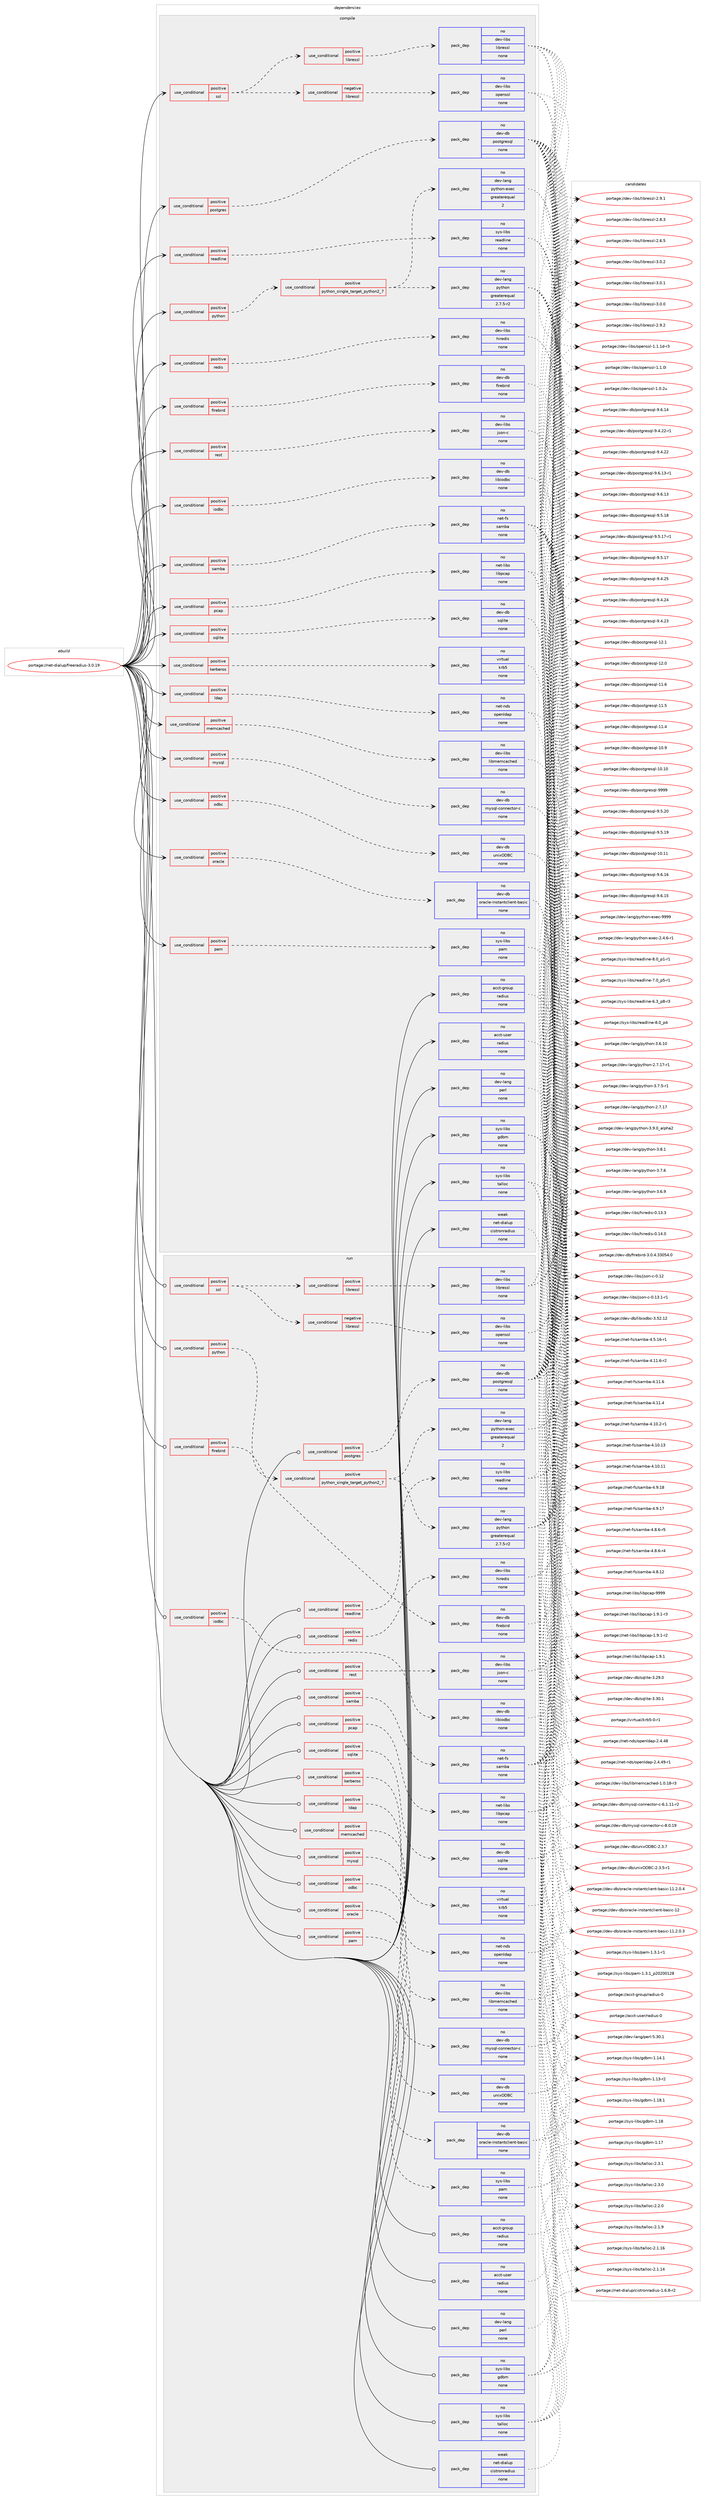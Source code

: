 digraph prolog {

# *************
# Graph options
# *************

newrank=true;
concentrate=true;
compound=true;
graph [rankdir=LR,fontname=Helvetica,fontsize=10,ranksep=1.5];#, ranksep=2.5, nodesep=0.2];
edge  [arrowhead=vee];
node  [fontname=Helvetica,fontsize=10];

# **********
# The ebuild
# **********

subgraph cluster_leftcol {
color=gray;
rank=same;
label=<<i>ebuild</i>>;
id [label="portage://net-dialup/freeradius-3.0.19", color=red, width=4, href="../net-dialup/freeradius-3.0.19.svg"];
}

# ****************
# The dependencies
# ****************

subgraph cluster_midcol {
color=gray;
label=<<i>dependencies</i>>;
subgraph cluster_compile {
fillcolor="#eeeeee";
style=filled;
label=<<i>compile</i>>;
subgraph cond34343 {
dependency154163 [label=<<TABLE BORDER="0" CELLBORDER="1" CELLSPACING="0" CELLPADDING="4"><TR><TD ROWSPAN="3" CELLPADDING="10">use_conditional</TD></TR><TR><TD>positive</TD></TR><TR><TD>firebird</TD></TR></TABLE>>, shape=none, color=red];
subgraph pack117319 {
dependency154164 [label=<<TABLE BORDER="0" CELLBORDER="1" CELLSPACING="0" CELLPADDING="4" WIDTH="220"><TR><TD ROWSPAN="6" CELLPADDING="30">pack_dep</TD></TR><TR><TD WIDTH="110">no</TD></TR><TR><TD>dev-db</TD></TR><TR><TD>firebird</TD></TR><TR><TD>none</TD></TR><TR><TD></TD></TR></TABLE>>, shape=none, color=blue];
}
dependency154163:e -> dependency154164:w [weight=20,style="dashed",arrowhead="vee"];
}
id:e -> dependency154163:w [weight=20,style="solid",arrowhead="vee"];
subgraph cond34344 {
dependency154165 [label=<<TABLE BORDER="0" CELLBORDER="1" CELLSPACING="0" CELLPADDING="4"><TR><TD ROWSPAN="3" CELLPADDING="10">use_conditional</TD></TR><TR><TD>positive</TD></TR><TR><TD>iodbc</TD></TR></TABLE>>, shape=none, color=red];
subgraph pack117320 {
dependency154166 [label=<<TABLE BORDER="0" CELLBORDER="1" CELLSPACING="0" CELLPADDING="4" WIDTH="220"><TR><TD ROWSPAN="6" CELLPADDING="30">pack_dep</TD></TR><TR><TD WIDTH="110">no</TD></TR><TR><TD>dev-db</TD></TR><TR><TD>libiodbc</TD></TR><TR><TD>none</TD></TR><TR><TD></TD></TR></TABLE>>, shape=none, color=blue];
}
dependency154165:e -> dependency154166:w [weight=20,style="dashed",arrowhead="vee"];
}
id:e -> dependency154165:w [weight=20,style="solid",arrowhead="vee"];
subgraph cond34345 {
dependency154167 [label=<<TABLE BORDER="0" CELLBORDER="1" CELLSPACING="0" CELLPADDING="4"><TR><TD ROWSPAN="3" CELLPADDING="10">use_conditional</TD></TR><TR><TD>positive</TD></TR><TR><TD>kerberos</TD></TR></TABLE>>, shape=none, color=red];
subgraph pack117321 {
dependency154168 [label=<<TABLE BORDER="0" CELLBORDER="1" CELLSPACING="0" CELLPADDING="4" WIDTH="220"><TR><TD ROWSPAN="6" CELLPADDING="30">pack_dep</TD></TR><TR><TD WIDTH="110">no</TD></TR><TR><TD>virtual</TD></TR><TR><TD>krb5</TD></TR><TR><TD>none</TD></TR><TR><TD></TD></TR></TABLE>>, shape=none, color=blue];
}
dependency154167:e -> dependency154168:w [weight=20,style="dashed",arrowhead="vee"];
}
id:e -> dependency154167:w [weight=20,style="solid",arrowhead="vee"];
subgraph cond34346 {
dependency154169 [label=<<TABLE BORDER="0" CELLBORDER="1" CELLSPACING="0" CELLPADDING="4"><TR><TD ROWSPAN="3" CELLPADDING="10">use_conditional</TD></TR><TR><TD>positive</TD></TR><TR><TD>ldap</TD></TR></TABLE>>, shape=none, color=red];
subgraph pack117322 {
dependency154170 [label=<<TABLE BORDER="0" CELLBORDER="1" CELLSPACING="0" CELLPADDING="4" WIDTH="220"><TR><TD ROWSPAN="6" CELLPADDING="30">pack_dep</TD></TR><TR><TD WIDTH="110">no</TD></TR><TR><TD>net-nds</TD></TR><TR><TD>openldap</TD></TR><TR><TD>none</TD></TR><TR><TD></TD></TR></TABLE>>, shape=none, color=blue];
}
dependency154169:e -> dependency154170:w [weight=20,style="dashed",arrowhead="vee"];
}
id:e -> dependency154169:w [weight=20,style="solid",arrowhead="vee"];
subgraph cond34347 {
dependency154171 [label=<<TABLE BORDER="0" CELLBORDER="1" CELLSPACING="0" CELLPADDING="4"><TR><TD ROWSPAN="3" CELLPADDING="10">use_conditional</TD></TR><TR><TD>positive</TD></TR><TR><TD>memcached</TD></TR></TABLE>>, shape=none, color=red];
subgraph pack117323 {
dependency154172 [label=<<TABLE BORDER="0" CELLBORDER="1" CELLSPACING="0" CELLPADDING="4" WIDTH="220"><TR><TD ROWSPAN="6" CELLPADDING="30">pack_dep</TD></TR><TR><TD WIDTH="110">no</TD></TR><TR><TD>dev-libs</TD></TR><TR><TD>libmemcached</TD></TR><TR><TD>none</TD></TR><TR><TD></TD></TR></TABLE>>, shape=none, color=blue];
}
dependency154171:e -> dependency154172:w [weight=20,style="dashed",arrowhead="vee"];
}
id:e -> dependency154171:w [weight=20,style="solid",arrowhead="vee"];
subgraph cond34348 {
dependency154173 [label=<<TABLE BORDER="0" CELLBORDER="1" CELLSPACING="0" CELLPADDING="4"><TR><TD ROWSPAN="3" CELLPADDING="10">use_conditional</TD></TR><TR><TD>positive</TD></TR><TR><TD>mysql</TD></TR></TABLE>>, shape=none, color=red];
subgraph pack117324 {
dependency154174 [label=<<TABLE BORDER="0" CELLBORDER="1" CELLSPACING="0" CELLPADDING="4" WIDTH="220"><TR><TD ROWSPAN="6" CELLPADDING="30">pack_dep</TD></TR><TR><TD WIDTH="110">no</TD></TR><TR><TD>dev-db</TD></TR><TR><TD>mysql-connector-c</TD></TR><TR><TD>none</TD></TR><TR><TD></TD></TR></TABLE>>, shape=none, color=blue];
}
dependency154173:e -> dependency154174:w [weight=20,style="dashed",arrowhead="vee"];
}
id:e -> dependency154173:w [weight=20,style="solid",arrowhead="vee"];
subgraph cond34349 {
dependency154175 [label=<<TABLE BORDER="0" CELLBORDER="1" CELLSPACING="0" CELLPADDING="4"><TR><TD ROWSPAN="3" CELLPADDING="10">use_conditional</TD></TR><TR><TD>positive</TD></TR><TR><TD>odbc</TD></TR></TABLE>>, shape=none, color=red];
subgraph pack117325 {
dependency154176 [label=<<TABLE BORDER="0" CELLBORDER="1" CELLSPACING="0" CELLPADDING="4" WIDTH="220"><TR><TD ROWSPAN="6" CELLPADDING="30">pack_dep</TD></TR><TR><TD WIDTH="110">no</TD></TR><TR><TD>dev-db</TD></TR><TR><TD>unixODBC</TD></TR><TR><TD>none</TD></TR><TR><TD></TD></TR></TABLE>>, shape=none, color=blue];
}
dependency154175:e -> dependency154176:w [weight=20,style="dashed",arrowhead="vee"];
}
id:e -> dependency154175:w [weight=20,style="solid",arrowhead="vee"];
subgraph cond34350 {
dependency154177 [label=<<TABLE BORDER="0" CELLBORDER="1" CELLSPACING="0" CELLPADDING="4"><TR><TD ROWSPAN="3" CELLPADDING="10">use_conditional</TD></TR><TR><TD>positive</TD></TR><TR><TD>oracle</TD></TR></TABLE>>, shape=none, color=red];
subgraph pack117326 {
dependency154178 [label=<<TABLE BORDER="0" CELLBORDER="1" CELLSPACING="0" CELLPADDING="4" WIDTH="220"><TR><TD ROWSPAN="6" CELLPADDING="30">pack_dep</TD></TR><TR><TD WIDTH="110">no</TD></TR><TR><TD>dev-db</TD></TR><TR><TD>oracle-instantclient-basic</TD></TR><TR><TD>none</TD></TR><TR><TD></TD></TR></TABLE>>, shape=none, color=blue];
}
dependency154177:e -> dependency154178:w [weight=20,style="dashed",arrowhead="vee"];
}
id:e -> dependency154177:w [weight=20,style="solid",arrowhead="vee"];
subgraph cond34351 {
dependency154179 [label=<<TABLE BORDER="0" CELLBORDER="1" CELLSPACING="0" CELLPADDING="4"><TR><TD ROWSPAN="3" CELLPADDING="10">use_conditional</TD></TR><TR><TD>positive</TD></TR><TR><TD>pam</TD></TR></TABLE>>, shape=none, color=red];
subgraph pack117327 {
dependency154180 [label=<<TABLE BORDER="0" CELLBORDER="1" CELLSPACING="0" CELLPADDING="4" WIDTH="220"><TR><TD ROWSPAN="6" CELLPADDING="30">pack_dep</TD></TR><TR><TD WIDTH="110">no</TD></TR><TR><TD>sys-libs</TD></TR><TR><TD>pam</TD></TR><TR><TD>none</TD></TR><TR><TD></TD></TR></TABLE>>, shape=none, color=blue];
}
dependency154179:e -> dependency154180:w [weight=20,style="dashed",arrowhead="vee"];
}
id:e -> dependency154179:w [weight=20,style="solid",arrowhead="vee"];
subgraph cond34352 {
dependency154181 [label=<<TABLE BORDER="0" CELLBORDER="1" CELLSPACING="0" CELLPADDING="4"><TR><TD ROWSPAN="3" CELLPADDING="10">use_conditional</TD></TR><TR><TD>positive</TD></TR><TR><TD>pcap</TD></TR></TABLE>>, shape=none, color=red];
subgraph pack117328 {
dependency154182 [label=<<TABLE BORDER="0" CELLBORDER="1" CELLSPACING="0" CELLPADDING="4" WIDTH="220"><TR><TD ROWSPAN="6" CELLPADDING="30">pack_dep</TD></TR><TR><TD WIDTH="110">no</TD></TR><TR><TD>net-libs</TD></TR><TR><TD>libpcap</TD></TR><TR><TD>none</TD></TR><TR><TD></TD></TR></TABLE>>, shape=none, color=blue];
}
dependency154181:e -> dependency154182:w [weight=20,style="dashed",arrowhead="vee"];
}
id:e -> dependency154181:w [weight=20,style="solid",arrowhead="vee"];
subgraph cond34353 {
dependency154183 [label=<<TABLE BORDER="0" CELLBORDER="1" CELLSPACING="0" CELLPADDING="4"><TR><TD ROWSPAN="3" CELLPADDING="10">use_conditional</TD></TR><TR><TD>positive</TD></TR><TR><TD>postgres</TD></TR></TABLE>>, shape=none, color=red];
subgraph pack117329 {
dependency154184 [label=<<TABLE BORDER="0" CELLBORDER="1" CELLSPACING="0" CELLPADDING="4" WIDTH="220"><TR><TD ROWSPAN="6" CELLPADDING="30">pack_dep</TD></TR><TR><TD WIDTH="110">no</TD></TR><TR><TD>dev-db</TD></TR><TR><TD>postgresql</TD></TR><TR><TD>none</TD></TR><TR><TD></TD></TR></TABLE>>, shape=none, color=blue];
}
dependency154183:e -> dependency154184:w [weight=20,style="dashed",arrowhead="vee"];
}
id:e -> dependency154183:w [weight=20,style="solid",arrowhead="vee"];
subgraph cond34354 {
dependency154185 [label=<<TABLE BORDER="0" CELLBORDER="1" CELLSPACING="0" CELLPADDING="4"><TR><TD ROWSPAN="3" CELLPADDING="10">use_conditional</TD></TR><TR><TD>positive</TD></TR><TR><TD>python</TD></TR></TABLE>>, shape=none, color=red];
subgraph cond34355 {
dependency154186 [label=<<TABLE BORDER="0" CELLBORDER="1" CELLSPACING="0" CELLPADDING="4"><TR><TD ROWSPAN="3" CELLPADDING="10">use_conditional</TD></TR><TR><TD>positive</TD></TR><TR><TD>python_single_target_python2_7</TD></TR></TABLE>>, shape=none, color=red];
subgraph pack117330 {
dependency154187 [label=<<TABLE BORDER="0" CELLBORDER="1" CELLSPACING="0" CELLPADDING="4" WIDTH="220"><TR><TD ROWSPAN="6" CELLPADDING="30">pack_dep</TD></TR><TR><TD WIDTH="110">no</TD></TR><TR><TD>dev-lang</TD></TR><TR><TD>python</TD></TR><TR><TD>greaterequal</TD></TR><TR><TD>2.7.5-r2</TD></TR></TABLE>>, shape=none, color=blue];
}
dependency154186:e -> dependency154187:w [weight=20,style="dashed",arrowhead="vee"];
subgraph pack117331 {
dependency154188 [label=<<TABLE BORDER="0" CELLBORDER="1" CELLSPACING="0" CELLPADDING="4" WIDTH="220"><TR><TD ROWSPAN="6" CELLPADDING="30">pack_dep</TD></TR><TR><TD WIDTH="110">no</TD></TR><TR><TD>dev-lang</TD></TR><TR><TD>python-exec</TD></TR><TR><TD>greaterequal</TD></TR><TR><TD>2</TD></TR></TABLE>>, shape=none, color=blue];
}
dependency154186:e -> dependency154188:w [weight=20,style="dashed",arrowhead="vee"];
}
dependency154185:e -> dependency154186:w [weight=20,style="dashed",arrowhead="vee"];
}
id:e -> dependency154185:w [weight=20,style="solid",arrowhead="vee"];
subgraph cond34356 {
dependency154189 [label=<<TABLE BORDER="0" CELLBORDER="1" CELLSPACING="0" CELLPADDING="4"><TR><TD ROWSPAN="3" CELLPADDING="10">use_conditional</TD></TR><TR><TD>positive</TD></TR><TR><TD>readline</TD></TR></TABLE>>, shape=none, color=red];
subgraph pack117332 {
dependency154190 [label=<<TABLE BORDER="0" CELLBORDER="1" CELLSPACING="0" CELLPADDING="4" WIDTH="220"><TR><TD ROWSPAN="6" CELLPADDING="30">pack_dep</TD></TR><TR><TD WIDTH="110">no</TD></TR><TR><TD>sys-libs</TD></TR><TR><TD>readline</TD></TR><TR><TD>none</TD></TR><TR><TD></TD></TR></TABLE>>, shape=none, color=blue];
}
dependency154189:e -> dependency154190:w [weight=20,style="dashed",arrowhead="vee"];
}
id:e -> dependency154189:w [weight=20,style="solid",arrowhead="vee"];
subgraph cond34357 {
dependency154191 [label=<<TABLE BORDER="0" CELLBORDER="1" CELLSPACING="0" CELLPADDING="4"><TR><TD ROWSPAN="3" CELLPADDING="10">use_conditional</TD></TR><TR><TD>positive</TD></TR><TR><TD>redis</TD></TR></TABLE>>, shape=none, color=red];
subgraph pack117333 {
dependency154192 [label=<<TABLE BORDER="0" CELLBORDER="1" CELLSPACING="0" CELLPADDING="4" WIDTH="220"><TR><TD ROWSPAN="6" CELLPADDING="30">pack_dep</TD></TR><TR><TD WIDTH="110">no</TD></TR><TR><TD>dev-libs</TD></TR><TR><TD>hiredis</TD></TR><TR><TD>none</TD></TR><TR><TD></TD></TR></TABLE>>, shape=none, color=blue];
}
dependency154191:e -> dependency154192:w [weight=20,style="dashed",arrowhead="vee"];
}
id:e -> dependency154191:w [weight=20,style="solid",arrowhead="vee"];
subgraph cond34358 {
dependency154193 [label=<<TABLE BORDER="0" CELLBORDER="1" CELLSPACING="0" CELLPADDING="4"><TR><TD ROWSPAN="3" CELLPADDING="10">use_conditional</TD></TR><TR><TD>positive</TD></TR><TR><TD>rest</TD></TR></TABLE>>, shape=none, color=red];
subgraph pack117334 {
dependency154194 [label=<<TABLE BORDER="0" CELLBORDER="1" CELLSPACING="0" CELLPADDING="4" WIDTH="220"><TR><TD ROWSPAN="6" CELLPADDING="30">pack_dep</TD></TR><TR><TD WIDTH="110">no</TD></TR><TR><TD>dev-libs</TD></TR><TR><TD>json-c</TD></TR><TR><TD>none</TD></TR><TR><TD></TD></TR></TABLE>>, shape=none, color=blue];
}
dependency154193:e -> dependency154194:w [weight=20,style="dashed",arrowhead="vee"];
}
id:e -> dependency154193:w [weight=20,style="solid",arrowhead="vee"];
subgraph cond34359 {
dependency154195 [label=<<TABLE BORDER="0" CELLBORDER="1" CELLSPACING="0" CELLPADDING="4"><TR><TD ROWSPAN="3" CELLPADDING="10">use_conditional</TD></TR><TR><TD>positive</TD></TR><TR><TD>samba</TD></TR></TABLE>>, shape=none, color=red];
subgraph pack117335 {
dependency154196 [label=<<TABLE BORDER="0" CELLBORDER="1" CELLSPACING="0" CELLPADDING="4" WIDTH="220"><TR><TD ROWSPAN="6" CELLPADDING="30">pack_dep</TD></TR><TR><TD WIDTH="110">no</TD></TR><TR><TD>net-fs</TD></TR><TR><TD>samba</TD></TR><TR><TD>none</TD></TR><TR><TD></TD></TR></TABLE>>, shape=none, color=blue];
}
dependency154195:e -> dependency154196:w [weight=20,style="dashed",arrowhead="vee"];
}
id:e -> dependency154195:w [weight=20,style="solid",arrowhead="vee"];
subgraph cond34360 {
dependency154197 [label=<<TABLE BORDER="0" CELLBORDER="1" CELLSPACING="0" CELLPADDING="4"><TR><TD ROWSPAN="3" CELLPADDING="10">use_conditional</TD></TR><TR><TD>positive</TD></TR><TR><TD>sqlite</TD></TR></TABLE>>, shape=none, color=red];
subgraph pack117336 {
dependency154198 [label=<<TABLE BORDER="0" CELLBORDER="1" CELLSPACING="0" CELLPADDING="4" WIDTH="220"><TR><TD ROWSPAN="6" CELLPADDING="30">pack_dep</TD></TR><TR><TD WIDTH="110">no</TD></TR><TR><TD>dev-db</TD></TR><TR><TD>sqlite</TD></TR><TR><TD>none</TD></TR><TR><TD></TD></TR></TABLE>>, shape=none, color=blue];
}
dependency154197:e -> dependency154198:w [weight=20,style="dashed",arrowhead="vee"];
}
id:e -> dependency154197:w [weight=20,style="solid",arrowhead="vee"];
subgraph cond34361 {
dependency154199 [label=<<TABLE BORDER="0" CELLBORDER="1" CELLSPACING="0" CELLPADDING="4"><TR><TD ROWSPAN="3" CELLPADDING="10">use_conditional</TD></TR><TR><TD>positive</TD></TR><TR><TD>ssl</TD></TR></TABLE>>, shape=none, color=red];
subgraph cond34362 {
dependency154200 [label=<<TABLE BORDER="0" CELLBORDER="1" CELLSPACING="0" CELLPADDING="4"><TR><TD ROWSPAN="3" CELLPADDING="10">use_conditional</TD></TR><TR><TD>negative</TD></TR><TR><TD>libressl</TD></TR></TABLE>>, shape=none, color=red];
subgraph pack117337 {
dependency154201 [label=<<TABLE BORDER="0" CELLBORDER="1" CELLSPACING="0" CELLPADDING="4" WIDTH="220"><TR><TD ROWSPAN="6" CELLPADDING="30">pack_dep</TD></TR><TR><TD WIDTH="110">no</TD></TR><TR><TD>dev-libs</TD></TR><TR><TD>openssl</TD></TR><TR><TD>none</TD></TR><TR><TD></TD></TR></TABLE>>, shape=none, color=blue];
}
dependency154200:e -> dependency154201:w [weight=20,style="dashed",arrowhead="vee"];
}
dependency154199:e -> dependency154200:w [weight=20,style="dashed",arrowhead="vee"];
subgraph cond34363 {
dependency154202 [label=<<TABLE BORDER="0" CELLBORDER="1" CELLSPACING="0" CELLPADDING="4"><TR><TD ROWSPAN="3" CELLPADDING="10">use_conditional</TD></TR><TR><TD>positive</TD></TR><TR><TD>libressl</TD></TR></TABLE>>, shape=none, color=red];
subgraph pack117338 {
dependency154203 [label=<<TABLE BORDER="0" CELLBORDER="1" CELLSPACING="0" CELLPADDING="4" WIDTH="220"><TR><TD ROWSPAN="6" CELLPADDING="30">pack_dep</TD></TR><TR><TD WIDTH="110">no</TD></TR><TR><TD>dev-libs</TD></TR><TR><TD>libressl</TD></TR><TR><TD>none</TD></TR><TR><TD></TD></TR></TABLE>>, shape=none, color=blue];
}
dependency154202:e -> dependency154203:w [weight=20,style="dashed",arrowhead="vee"];
}
dependency154199:e -> dependency154202:w [weight=20,style="dashed",arrowhead="vee"];
}
id:e -> dependency154199:w [weight=20,style="solid",arrowhead="vee"];
subgraph pack117339 {
dependency154204 [label=<<TABLE BORDER="0" CELLBORDER="1" CELLSPACING="0" CELLPADDING="4" WIDTH="220"><TR><TD ROWSPAN="6" CELLPADDING="30">pack_dep</TD></TR><TR><TD WIDTH="110">no</TD></TR><TR><TD>acct-group</TD></TR><TR><TD>radius</TD></TR><TR><TD>none</TD></TR><TR><TD></TD></TR></TABLE>>, shape=none, color=blue];
}
id:e -> dependency154204:w [weight=20,style="solid",arrowhead="vee"];
subgraph pack117340 {
dependency154205 [label=<<TABLE BORDER="0" CELLBORDER="1" CELLSPACING="0" CELLPADDING="4" WIDTH="220"><TR><TD ROWSPAN="6" CELLPADDING="30">pack_dep</TD></TR><TR><TD WIDTH="110">no</TD></TR><TR><TD>acct-user</TD></TR><TR><TD>radius</TD></TR><TR><TD>none</TD></TR><TR><TD></TD></TR></TABLE>>, shape=none, color=blue];
}
id:e -> dependency154205:w [weight=20,style="solid",arrowhead="vee"];
subgraph pack117341 {
dependency154206 [label=<<TABLE BORDER="0" CELLBORDER="1" CELLSPACING="0" CELLPADDING="4" WIDTH="220"><TR><TD ROWSPAN="6" CELLPADDING="30">pack_dep</TD></TR><TR><TD WIDTH="110">no</TD></TR><TR><TD>dev-lang</TD></TR><TR><TD>perl</TD></TR><TR><TD>none</TD></TR><TR><TD></TD></TR></TABLE>>, shape=none, color=blue];
}
id:e -> dependency154206:w [weight=20,style="solid",arrowhead="vee"];
subgraph pack117342 {
dependency154207 [label=<<TABLE BORDER="0" CELLBORDER="1" CELLSPACING="0" CELLPADDING="4" WIDTH="220"><TR><TD ROWSPAN="6" CELLPADDING="30">pack_dep</TD></TR><TR><TD WIDTH="110">no</TD></TR><TR><TD>sys-libs</TD></TR><TR><TD>gdbm</TD></TR><TR><TD>none</TD></TR><TR><TD></TD></TR></TABLE>>, shape=none, color=blue];
}
id:e -> dependency154207:w [weight=20,style="solid",arrowhead="vee"];
subgraph pack117343 {
dependency154208 [label=<<TABLE BORDER="0" CELLBORDER="1" CELLSPACING="0" CELLPADDING="4" WIDTH="220"><TR><TD ROWSPAN="6" CELLPADDING="30">pack_dep</TD></TR><TR><TD WIDTH="110">no</TD></TR><TR><TD>sys-libs</TD></TR><TR><TD>talloc</TD></TR><TR><TD>none</TD></TR><TR><TD></TD></TR></TABLE>>, shape=none, color=blue];
}
id:e -> dependency154208:w [weight=20,style="solid",arrowhead="vee"];
subgraph pack117344 {
dependency154209 [label=<<TABLE BORDER="0" CELLBORDER="1" CELLSPACING="0" CELLPADDING="4" WIDTH="220"><TR><TD ROWSPAN="6" CELLPADDING="30">pack_dep</TD></TR><TR><TD WIDTH="110">weak</TD></TR><TR><TD>net-dialup</TD></TR><TR><TD>cistronradius</TD></TR><TR><TD>none</TD></TR><TR><TD></TD></TR></TABLE>>, shape=none, color=blue];
}
id:e -> dependency154209:w [weight=20,style="solid",arrowhead="vee"];
}
subgraph cluster_compileandrun {
fillcolor="#eeeeee";
style=filled;
label=<<i>compile and run</i>>;
}
subgraph cluster_run {
fillcolor="#eeeeee";
style=filled;
label=<<i>run</i>>;
subgraph cond34364 {
dependency154210 [label=<<TABLE BORDER="0" CELLBORDER="1" CELLSPACING="0" CELLPADDING="4"><TR><TD ROWSPAN="3" CELLPADDING="10">use_conditional</TD></TR><TR><TD>positive</TD></TR><TR><TD>firebird</TD></TR></TABLE>>, shape=none, color=red];
subgraph pack117345 {
dependency154211 [label=<<TABLE BORDER="0" CELLBORDER="1" CELLSPACING="0" CELLPADDING="4" WIDTH="220"><TR><TD ROWSPAN="6" CELLPADDING="30">pack_dep</TD></TR><TR><TD WIDTH="110">no</TD></TR><TR><TD>dev-db</TD></TR><TR><TD>firebird</TD></TR><TR><TD>none</TD></TR><TR><TD></TD></TR></TABLE>>, shape=none, color=blue];
}
dependency154210:e -> dependency154211:w [weight=20,style="dashed",arrowhead="vee"];
}
id:e -> dependency154210:w [weight=20,style="solid",arrowhead="odot"];
subgraph cond34365 {
dependency154212 [label=<<TABLE BORDER="0" CELLBORDER="1" CELLSPACING="0" CELLPADDING="4"><TR><TD ROWSPAN="3" CELLPADDING="10">use_conditional</TD></TR><TR><TD>positive</TD></TR><TR><TD>iodbc</TD></TR></TABLE>>, shape=none, color=red];
subgraph pack117346 {
dependency154213 [label=<<TABLE BORDER="0" CELLBORDER="1" CELLSPACING="0" CELLPADDING="4" WIDTH="220"><TR><TD ROWSPAN="6" CELLPADDING="30">pack_dep</TD></TR><TR><TD WIDTH="110">no</TD></TR><TR><TD>dev-db</TD></TR><TR><TD>libiodbc</TD></TR><TR><TD>none</TD></TR><TR><TD></TD></TR></TABLE>>, shape=none, color=blue];
}
dependency154212:e -> dependency154213:w [weight=20,style="dashed",arrowhead="vee"];
}
id:e -> dependency154212:w [weight=20,style="solid",arrowhead="odot"];
subgraph cond34366 {
dependency154214 [label=<<TABLE BORDER="0" CELLBORDER="1" CELLSPACING="0" CELLPADDING="4"><TR><TD ROWSPAN="3" CELLPADDING="10">use_conditional</TD></TR><TR><TD>positive</TD></TR><TR><TD>kerberos</TD></TR></TABLE>>, shape=none, color=red];
subgraph pack117347 {
dependency154215 [label=<<TABLE BORDER="0" CELLBORDER="1" CELLSPACING="0" CELLPADDING="4" WIDTH="220"><TR><TD ROWSPAN="6" CELLPADDING="30">pack_dep</TD></TR><TR><TD WIDTH="110">no</TD></TR><TR><TD>virtual</TD></TR><TR><TD>krb5</TD></TR><TR><TD>none</TD></TR><TR><TD></TD></TR></TABLE>>, shape=none, color=blue];
}
dependency154214:e -> dependency154215:w [weight=20,style="dashed",arrowhead="vee"];
}
id:e -> dependency154214:w [weight=20,style="solid",arrowhead="odot"];
subgraph cond34367 {
dependency154216 [label=<<TABLE BORDER="0" CELLBORDER="1" CELLSPACING="0" CELLPADDING="4"><TR><TD ROWSPAN="3" CELLPADDING="10">use_conditional</TD></TR><TR><TD>positive</TD></TR><TR><TD>ldap</TD></TR></TABLE>>, shape=none, color=red];
subgraph pack117348 {
dependency154217 [label=<<TABLE BORDER="0" CELLBORDER="1" CELLSPACING="0" CELLPADDING="4" WIDTH="220"><TR><TD ROWSPAN="6" CELLPADDING="30">pack_dep</TD></TR><TR><TD WIDTH="110">no</TD></TR><TR><TD>net-nds</TD></TR><TR><TD>openldap</TD></TR><TR><TD>none</TD></TR><TR><TD></TD></TR></TABLE>>, shape=none, color=blue];
}
dependency154216:e -> dependency154217:w [weight=20,style="dashed",arrowhead="vee"];
}
id:e -> dependency154216:w [weight=20,style="solid",arrowhead="odot"];
subgraph cond34368 {
dependency154218 [label=<<TABLE BORDER="0" CELLBORDER="1" CELLSPACING="0" CELLPADDING="4"><TR><TD ROWSPAN="3" CELLPADDING="10">use_conditional</TD></TR><TR><TD>positive</TD></TR><TR><TD>memcached</TD></TR></TABLE>>, shape=none, color=red];
subgraph pack117349 {
dependency154219 [label=<<TABLE BORDER="0" CELLBORDER="1" CELLSPACING="0" CELLPADDING="4" WIDTH="220"><TR><TD ROWSPAN="6" CELLPADDING="30">pack_dep</TD></TR><TR><TD WIDTH="110">no</TD></TR><TR><TD>dev-libs</TD></TR><TR><TD>libmemcached</TD></TR><TR><TD>none</TD></TR><TR><TD></TD></TR></TABLE>>, shape=none, color=blue];
}
dependency154218:e -> dependency154219:w [weight=20,style="dashed",arrowhead="vee"];
}
id:e -> dependency154218:w [weight=20,style="solid",arrowhead="odot"];
subgraph cond34369 {
dependency154220 [label=<<TABLE BORDER="0" CELLBORDER="1" CELLSPACING="0" CELLPADDING="4"><TR><TD ROWSPAN="3" CELLPADDING="10">use_conditional</TD></TR><TR><TD>positive</TD></TR><TR><TD>mysql</TD></TR></TABLE>>, shape=none, color=red];
subgraph pack117350 {
dependency154221 [label=<<TABLE BORDER="0" CELLBORDER="1" CELLSPACING="0" CELLPADDING="4" WIDTH="220"><TR><TD ROWSPAN="6" CELLPADDING="30">pack_dep</TD></TR><TR><TD WIDTH="110">no</TD></TR><TR><TD>dev-db</TD></TR><TR><TD>mysql-connector-c</TD></TR><TR><TD>none</TD></TR><TR><TD></TD></TR></TABLE>>, shape=none, color=blue];
}
dependency154220:e -> dependency154221:w [weight=20,style="dashed",arrowhead="vee"];
}
id:e -> dependency154220:w [weight=20,style="solid",arrowhead="odot"];
subgraph cond34370 {
dependency154222 [label=<<TABLE BORDER="0" CELLBORDER="1" CELLSPACING="0" CELLPADDING="4"><TR><TD ROWSPAN="3" CELLPADDING="10">use_conditional</TD></TR><TR><TD>positive</TD></TR><TR><TD>odbc</TD></TR></TABLE>>, shape=none, color=red];
subgraph pack117351 {
dependency154223 [label=<<TABLE BORDER="0" CELLBORDER="1" CELLSPACING="0" CELLPADDING="4" WIDTH="220"><TR><TD ROWSPAN="6" CELLPADDING="30">pack_dep</TD></TR><TR><TD WIDTH="110">no</TD></TR><TR><TD>dev-db</TD></TR><TR><TD>unixODBC</TD></TR><TR><TD>none</TD></TR><TR><TD></TD></TR></TABLE>>, shape=none, color=blue];
}
dependency154222:e -> dependency154223:w [weight=20,style="dashed",arrowhead="vee"];
}
id:e -> dependency154222:w [weight=20,style="solid",arrowhead="odot"];
subgraph cond34371 {
dependency154224 [label=<<TABLE BORDER="0" CELLBORDER="1" CELLSPACING="0" CELLPADDING="4"><TR><TD ROWSPAN="3" CELLPADDING="10">use_conditional</TD></TR><TR><TD>positive</TD></TR><TR><TD>oracle</TD></TR></TABLE>>, shape=none, color=red];
subgraph pack117352 {
dependency154225 [label=<<TABLE BORDER="0" CELLBORDER="1" CELLSPACING="0" CELLPADDING="4" WIDTH="220"><TR><TD ROWSPAN="6" CELLPADDING="30">pack_dep</TD></TR><TR><TD WIDTH="110">no</TD></TR><TR><TD>dev-db</TD></TR><TR><TD>oracle-instantclient-basic</TD></TR><TR><TD>none</TD></TR><TR><TD></TD></TR></TABLE>>, shape=none, color=blue];
}
dependency154224:e -> dependency154225:w [weight=20,style="dashed",arrowhead="vee"];
}
id:e -> dependency154224:w [weight=20,style="solid",arrowhead="odot"];
subgraph cond34372 {
dependency154226 [label=<<TABLE BORDER="0" CELLBORDER="1" CELLSPACING="0" CELLPADDING="4"><TR><TD ROWSPAN="3" CELLPADDING="10">use_conditional</TD></TR><TR><TD>positive</TD></TR><TR><TD>pam</TD></TR></TABLE>>, shape=none, color=red];
subgraph pack117353 {
dependency154227 [label=<<TABLE BORDER="0" CELLBORDER="1" CELLSPACING="0" CELLPADDING="4" WIDTH="220"><TR><TD ROWSPAN="6" CELLPADDING="30">pack_dep</TD></TR><TR><TD WIDTH="110">no</TD></TR><TR><TD>sys-libs</TD></TR><TR><TD>pam</TD></TR><TR><TD>none</TD></TR><TR><TD></TD></TR></TABLE>>, shape=none, color=blue];
}
dependency154226:e -> dependency154227:w [weight=20,style="dashed",arrowhead="vee"];
}
id:e -> dependency154226:w [weight=20,style="solid",arrowhead="odot"];
subgraph cond34373 {
dependency154228 [label=<<TABLE BORDER="0" CELLBORDER="1" CELLSPACING="0" CELLPADDING="4"><TR><TD ROWSPAN="3" CELLPADDING="10">use_conditional</TD></TR><TR><TD>positive</TD></TR><TR><TD>pcap</TD></TR></TABLE>>, shape=none, color=red];
subgraph pack117354 {
dependency154229 [label=<<TABLE BORDER="0" CELLBORDER="1" CELLSPACING="0" CELLPADDING="4" WIDTH="220"><TR><TD ROWSPAN="6" CELLPADDING="30">pack_dep</TD></TR><TR><TD WIDTH="110">no</TD></TR><TR><TD>net-libs</TD></TR><TR><TD>libpcap</TD></TR><TR><TD>none</TD></TR><TR><TD></TD></TR></TABLE>>, shape=none, color=blue];
}
dependency154228:e -> dependency154229:w [weight=20,style="dashed",arrowhead="vee"];
}
id:e -> dependency154228:w [weight=20,style="solid",arrowhead="odot"];
subgraph cond34374 {
dependency154230 [label=<<TABLE BORDER="0" CELLBORDER="1" CELLSPACING="0" CELLPADDING="4"><TR><TD ROWSPAN="3" CELLPADDING="10">use_conditional</TD></TR><TR><TD>positive</TD></TR><TR><TD>postgres</TD></TR></TABLE>>, shape=none, color=red];
subgraph pack117355 {
dependency154231 [label=<<TABLE BORDER="0" CELLBORDER="1" CELLSPACING="0" CELLPADDING="4" WIDTH="220"><TR><TD ROWSPAN="6" CELLPADDING="30">pack_dep</TD></TR><TR><TD WIDTH="110">no</TD></TR><TR><TD>dev-db</TD></TR><TR><TD>postgresql</TD></TR><TR><TD>none</TD></TR><TR><TD></TD></TR></TABLE>>, shape=none, color=blue];
}
dependency154230:e -> dependency154231:w [weight=20,style="dashed",arrowhead="vee"];
}
id:e -> dependency154230:w [weight=20,style="solid",arrowhead="odot"];
subgraph cond34375 {
dependency154232 [label=<<TABLE BORDER="0" CELLBORDER="1" CELLSPACING="0" CELLPADDING="4"><TR><TD ROWSPAN="3" CELLPADDING="10">use_conditional</TD></TR><TR><TD>positive</TD></TR><TR><TD>python</TD></TR></TABLE>>, shape=none, color=red];
subgraph cond34376 {
dependency154233 [label=<<TABLE BORDER="0" CELLBORDER="1" CELLSPACING="0" CELLPADDING="4"><TR><TD ROWSPAN="3" CELLPADDING="10">use_conditional</TD></TR><TR><TD>positive</TD></TR><TR><TD>python_single_target_python2_7</TD></TR></TABLE>>, shape=none, color=red];
subgraph pack117356 {
dependency154234 [label=<<TABLE BORDER="0" CELLBORDER="1" CELLSPACING="0" CELLPADDING="4" WIDTH="220"><TR><TD ROWSPAN="6" CELLPADDING="30">pack_dep</TD></TR><TR><TD WIDTH="110">no</TD></TR><TR><TD>dev-lang</TD></TR><TR><TD>python</TD></TR><TR><TD>greaterequal</TD></TR><TR><TD>2.7.5-r2</TD></TR></TABLE>>, shape=none, color=blue];
}
dependency154233:e -> dependency154234:w [weight=20,style="dashed",arrowhead="vee"];
subgraph pack117357 {
dependency154235 [label=<<TABLE BORDER="0" CELLBORDER="1" CELLSPACING="0" CELLPADDING="4" WIDTH="220"><TR><TD ROWSPAN="6" CELLPADDING="30">pack_dep</TD></TR><TR><TD WIDTH="110">no</TD></TR><TR><TD>dev-lang</TD></TR><TR><TD>python-exec</TD></TR><TR><TD>greaterequal</TD></TR><TR><TD>2</TD></TR></TABLE>>, shape=none, color=blue];
}
dependency154233:e -> dependency154235:w [weight=20,style="dashed",arrowhead="vee"];
}
dependency154232:e -> dependency154233:w [weight=20,style="dashed",arrowhead="vee"];
}
id:e -> dependency154232:w [weight=20,style="solid",arrowhead="odot"];
subgraph cond34377 {
dependency154236 [label=<<TABLE BORDER="0" CELLBORDER="1" CELLSPACING="0" CELLPADDING="4"><TR><TD ROWSPAN="3" CELLPADDING="10">use_conditional</TD></TR><TR><TD>positive</TD></TR><TR><TD>readline</TD></TR></TABLE>>, shape=none, color=red];
subgraph pack117358 {
dependency154237 [label=<<TABLE BORDER="0" CELLBORDER="1" CELLSPACING="0" CELLPADDING="4" WIDTH="220"><TR><TD ROWSPAN="6" CELLPADDING="30">pack_dep</TD></TR><TR><TD WIDTH="110">no</TD></TR><TR><TD>sys-libs</TD></TR><TR><TD>readline</TD></TR><TR><TD>none</TD></TR><TR><TD></TD></TR></TABLE>>, shape=none, color=blue];
}
dependency154236:e -> dependency154237:w [weight=20,style="dashed",arrowhead="vee"];
}
id:e -> dependency154236:w [weight=20,style="solid",arrowhead="odot"];
subgraph cond34378 {
dependency154238 [label=<<TABLE BORDER="0" CELLBORDER="1" CELLSPACING="0" CELLPADDING="4"><TR><TD ROWSPAN="3" CELLPADDING="10">use_conditional</TD></TR><TR><TD>positive</TD></TR><TR><TD>redis</TD></TR></TABLE>>, shape=none, color=red];
subgraph pack117359 {
dependency154239 [label=<<TABLE BORDER="0" CELLBORDER="1" CELLSPACING="0" CELLPADDING="4" WIDTH="220"><TR><TD ROWSPAN="6" CELLPADDING="30">pack_dep</TD></TR><TR><TD WIDTH="110">no</TD></TR><TR><TD>dev-libs</TD></TR><TR><TD>hiredis</TD></TR><TR><TD>none</TD></TR><TR><TD></TD></TR></TABLE>>, shape=none, color=blue];
}
dependency154238:e -> dependency154239:w [weight=20,style="dashed",arrowhead="vee"];
}
id:e -> dependency154238:w [weight=20,style="solid",arrowhead="odot"];
subgraph cond34379 {
dependency154240 [label=<<TABLE BORDER="0" CELLBORDER="1" CELLSPACING="0" CELLPADDING="4"><TR><TD ROWSPAN="3" CELLPADDING="10">use_conditional</TD></TR><TR><TD>positive</TD></TR><TR><TD>rest</TD></TR></TABLE>>, shape=none, color=red];
subgraph pack117360 {
dependency154241 [label=<<TABLE BORDER="0" CELLBORDER="1" CELLSPACING="0" CELLPADDING="4" WIDTH="220"><TR><TD ROWSPAN="6" CELLPADDING="30">pack_dep</TD></TR><TR><TD WIDTH="110">no</TD></TR><TR><TD>dev-libs</TD></TR><TR><TD>json-c</TD></TR><TR><TD>none</TD></TR><TR><TD></TD></TR></TABLE>>, shape=none, color=blue];
}
dependency154240:e -> dependency154241:w [weight=20,style="dashed",arrowhead="vee"];
}
id:e -> dependency154240:w [weight=20,style="solid",arrowhead="odot"];
subgraph cond34380 {
dependency154242 [label=<<TABLE BORDER="0" CELLBORDER="1" CELLSPACING="0" CELLPADDING="4"><TR><TD ROWSPAN="3" CELLPADDING="10">use_conditional</TD></TR><TR><TD>positive</TD></TR><TR><TD>samba</TD></TR></TABLE>>, shape=none, color=red];
subgraph pack117361 {
dependency154243 [label=<<TABLE BORDER="0" CELLBORDER="1" CELLSPACING="0" CELLPADDING="4" WIDTH="220"><TR><TD ROWSPAN="6" CELLPADDING="30">pack_dep</TD></TR><TR><TD WIDTH="110">no</TD></TR><TR><TD>net-fs</TD></TR><TR><TD>samba</TD></TR><TR><TD>none</TD></TR><TR><TD></TD></TR></TABLE>>, shape=none, color=blue];
}
dependency154242:e -> dependency154243:w [weight=20,style="dashed",arrowhead="vee"];
}
id:e -> dependency154242:w [weight=20,style="solid",arrowhead="odot"];
subgraph cond34381 {
dependency154244 [label=<<TABLE BORDER="0" CELLBORDER="1" CELLSPACING="0" CELLPADDING="4"><TR><TD ROWSPAN="3" CELLPADDING="10">use_conditional</TD></TR><TR><TD>positive</TD></TR><TR><TD>sqlite</TD></TR></TABLE>>, shape=none, color=red];
subgraph pack117362 {
dependency154245 [label=<<TABLE BORDER="0" CELLBORDER="1" CELLSPACING="0" CELLPADDING="4" WIDTH="220"><TR><TD ROWSPAN="6" CELLPADDING="30">pack_dep</TD></TR><TR><TD WIDTH="110">no</TD></TR><TR><TD>dev-db</TD></TR><TR><TD>sqlite</TD></TR><TR><TD>none</TD></TR><TR><TD></TD></TR></TABLE>>, shape=none, color=blue];
}
dependency154244:e -> dependency154245:w [weight=20,style="dashed",arrowhead="vee"];
}
id:e -> dependency154244:w [weight=20,style="solid",arrowhead="odot"];
subgraph cond34382 {
dependency154246 [label=<<TABLE BORDER="0" CELLBORDER="1" CELLSPACING="0" CELLPADDING="4"><TR><TD ROWSPAN="3" CELLPADDING="10">use_conditional</TD></TR><TR><TD>positive</TD></TR><TR><TD>ssl</TD></TR></TABLE>>, shape=none, color=red];
subgraph cond34383 {
dependency154247 [label=<<TABLE BORDER="0" CELLBORDER="1" CELLSPACING="0" CELLPADDING="4"><TR><TD ROWSPAN="3" CELLPADDING="10">use_conditional</TD></TR><TR><TD>negative</TD></TR><TR><TD>libressl</TD></TR></TABLE>>, shape=none, color=red];
subgraph pack117363 {
dependency154248 [label=<<TABLE BORDER="0" CELLBORDER="1" CELLSPACING="0" CELLPADDING="4" WIDTH="220"><TR><TD ROWSPAN="6" CELLPADDING="30">pack_dep</TD></TR><TR><TD WIDTH="110">no</TD></TR><TR><TD>dev-libs</TD></TR><TR><TD>openssl</TD></TR><TR><TD>none</TD></TR><TR><TD></TD></TR></TABLE>>, shape=none, color=blue];
}
dependency154247:e -> dependency154248:w [weight=20,style="dashed",arrowhead="vee"];
}
dependency154246:e -> dependency154247:w [weight=20,style="dashed",arrowhead="vee"];
subgraph cond34384 {
dependency154249 [label=<<TABLE BORDER="0" CELLBORDER="1" CELLSPACING="0" CELLPADDING="4"><TR><TD ROWSPAN="3" CELLPADDING="10">use_conditional</TD></TR><TR><TD>positive</TD></TR><TR><TD>libressl</TD></TR></TABLE>>, shape=none, color=red];
subgraph pack117364 {
dependency154250 [label=<<TABLE BORDER="0" CELLBORDER="1" CELLSPACING="0" CELLPADDING="4" WIDTH="220"><TR><TD ROWSPAN="6" CELLPADDING="30">pack_dep</TD></TR><TR><TD WIDTH="110">no</TD></TR><TR><TD>dev-libs</TD></TR><TR><TD>libressl</TD></TR><TR><TD>none</TD></TR><TR><TD></TD></TR></TABLE>>, shape=none, color=blue];
}
dependency154249:e -> dependency154250:w [weight=20,style="dashed",arrowhead="vee"];
}
dependency154246:e -> dependency154249:w [weight=20,style="dashed",arrowhead="vee"];
}
id:e -> dependency154246:w [weight=20,style="solid",arrowhead="odot"];
subgraph pack117365 {
dependency154251 [label=<<TABLE BORDER="0" CELLBORDER="1" CELLSPACING="0" CELLPADDING="4" WIDTH="220"><TR><TD ROWSPAN="6" CELLPADDING="30">pack_dep</TD></TR><TR><TD WIDTH="110">no</TD></TR><TR><TD>acct-group</TD></TR><TR><TD>radius</TD></TR><TR><TD>none</TD></TR><TR><TD></TD></TR></TABLE>>, shape=none, color=blue];
}
id:e -> dependency154251:w [weight=20,style="solid",arrowhead="odot"];
subgraph pack117366 {
dependency154252 [label=<<TABLE BORDER="0" CELLBORDER="1" CELLSPACING="0" CELLPADDING="4" WIDTH="220"><TR><TD ROWSPAN="6" CELLPADDING="30">pack_dep</TD></TR><TR><TD WIDTH="110">no</TD></TR><TR><TD>acct-user</TD></TR><TR><TD>radius</TD></TR><TR><TD>none</TD></TR><TR><TD></TD></TR></TABLE>>, shape=none, color=blue];
}
id:e -> dependency154252:w [weight=20,style="solid",arrowhead="odot"];
subgraph pack117367 {
dependency154253 [label=<<TABLE BORDER="0" CELLBORDER="1" CELLSPACING="0" CELLPADDING="4" WIDTH="220"><TR><TD ROWSPAN="6" CELLPADDING="30">pack_dep</TD></TR><TR><TD WIDTH="110">no</TD></TR><TR><TD>dev-lang</TD></TR><TR><TD>perl</TD></TR><TR><TD>none</TD></TR><TR><TD></TD></TR></TABLE>>, shape=none, color=blue];
}
id:e -> dependency154253:w [weight=20,style="solid",arrowhead="odot"];
subgraph pack117368 {
dependency154254 [label=<<TABLE BORDER="0" CELLBORDER="1" CELLSPACING="0" CELLPADDING="4" WIDTH="220"><TR><TD ROWSPAN="6" CELLPADDING="30">pack_dep</TD></TR><TR><TD WIDTH="110">no</TD></TR><TR><TD>sys-libs</TD></TR><TR><TD>gdbm</TD></TR><TR><TD>none</TD></TR><TR><TD></TD></TR></TABLE>>, shape=none, color=blue];
}
id:e -> dependency154254:w [weight=20,style="solid",arrowhead="odot"];
subgraph pack117369 {
dependency154255 [label=<<TABLE BORDER="0" CELLBORDER="1" CELLSPACING="0" CELLPADDING="4" WIDTH="220"><TR><TD ROWSPAN="6" CELLPADDING="30">pack_dep</TD></TR><TR><TD WIDTH="110">no</TD></TR><TR><TD>sys-libs</TD></TR><TR><TD>talloc</TD></TR><TR><TD>none</TD></TR><TR><TD></TD></TR></TABLE>>, shape=none, color=blue];
}
id:e -> dependency154255:w [weight=20,style="solid",arrowhead="odot"];
subgraph pack117370 {
dependency154256 [label=<<TABLE BORDER="0" CELLBORDER="1" CELLSPACING="0" CELLPADDING="4" WIDTH="220"><TR><TD ROWSPAN="6" CELLPADDING="30">pack_dep</TD></TR><TR><TD WIDTH="110">weak</TD></TR><TR><TD>net-dialup</TD></TR><TR><TD>cistronradius</TD></TR><TR><TD>none</TD></TR><TR><TD></TD></TR></TABLE>>, shape=none, color=blue];
}
id:e -> dependency154256:w [weight=20,style="solid",arrowhead="odot"];
}
}

# **************
# The candidates
# **************

subgraph cluster_choices {
rank=same;
color=gray;
label=<<i>candidates</i>>;

subgraph choice117319 {
color=black;
nodesep=1;
choice100101118451009847102105114101981051141004551464846524651514853524648 [label="portage://dev-db/firebird-3.0.4.33054.0", color=red, width=4,href="../dev-db/firebird-3.0.4.33054.0.svg"];
dependency154164:e -> choice100101118451009847102105114101981051141004551464846524651514853524648:w [style=dotted,weight="100"];
}
subgraph choice117320 {
color=black;
nodesep=1;
choice1001011184510098471081059810511110098994551465350464950 [label="portage://dev-db/libiodbc-3.52.12", color=red, width=4,href="../dev-db/libiodbc-3.52.12.svg"];
dependency154166:e -> choice1001011184510098471081059810511110098994551465350464950:w [style=dotted,weight="100"];
}
subgraph choice117321 {
color=black;
nodesep=1;
choice1181051141161179710847107114985345484511449 [label="portage://virtual/krb5-0-r1", color=red, width=4,href="../virtual/krb5-0-r1.svg"];
dependency154168:e -> choice1181051141161179710847107114985345484511449:w [style=dotted,weight="100"];
}
subgraph choice117322 {
color=black;
nodesep=1;
choice110101116451101001154711111210111010810097112455046524652574511449 [label="portage://net-nds/openldap-2.4.49-r1", color=red, width=4,href="../net-nds/openldap-2.4.49-r1.svg"];
choice11010111645110100115471111121011101081009711245504652465256 [label="portage://net-nds/openldap-2.4.48", color=red, width=4,href="../net-nds/openldap-2.4.48.svg"];
dependency154170:e -> choice110101116451101001154711111210111010810097112455046524652574511449:w [style=dotted,weight="100"];
dependency154170:e -> choice11010111645110100115471111121011101081009711245504652465256:w [style=dotted,weight="100"];
}
subgraph choice117323 {
color=black;
nodesep=1;
choice10010111845108105981154710810598109101109999799104101100454946484649564511451 [label="portage://dev-libs/libmemcached-1.0.18-r3", color=red, width=4,href="../dev-libs/libmemcached-1.0.18-r3.svg"];
dependency154172:e -> choice10010111845108105981154710810598109101109999799104101100454946484649564511451:w [style=dotted,weight="100"];
}
subgraph choice117324 {
color=black;
nodesep=1;
choice100101118451009847109121115113108459911111011010199116111114459945564648464957 [label="portage://dev-db/mysql-connector-c-8.0.19", color=red, width=4,href="../dev-db/mysql-connector-c-8.0.19.svg"];
choice1001011184510098471091211151131084599111110110101991161111144599455446494649494511450 [label="portage://dev-db/mysql-connector-c-6.1.11-r2", color=red, width=4,href="../dev-db/mysql-connector-c-6.1.11-r2.svg"];
dependency154174:e -> choice100101118451009847109121115113108459911111011010199116111114459945564648464957:w [style=dotted,weight="100"];
dependency154174:e -> choice1001011184510098471091211151131084599111110110101991161111144599455446494649494511450:w [style=dotted,weight="100"];
}
subgraph choice117325 {
color=black;
nodesep=1;
choice10010111845100984711711010512079686667455046514655 [label="portage://dev-db/unixODBC-2.3.7", color=red, width=4,href="../dev-db/unixODBC-2.3.7.svg"];
choice100101118451009847117110105120796866674550465146534511449 [label="portage://dev-db/unixODBC-2.3.5-r1", color=red, width=4,href="../dev-db/unixODBC-2.3.5-r1.svg"];
dependency154176:e -> choice10010111845100984711711010512079686667455046514655:w [style=dotted,weight="100"];
dependency154176:e -> choice100101118451009847117110105120796866674550465146534511449:w [style=dotted,weight="100"];
}
subgraph choice117326 {
color=black;
nodesep=1;
choice100101118451009847111114979910810145105110115116971101169910810510111011645989711510599454950 [label="portage://dev-db/oracle-instantclient-basic-12", color=red, width=4,href="../dev-db/oracle-instantclient-basic-12.svg"];
choice100101118451009847111114979910810145105110115116971101169910810510111011645989711510599454949465046484652 [label="portage://dev-db/oracle-instantclient-basic-11.2.0.4", color=red, width=4,href="../dev-db/oracle-instantclient-basic-11.2.0.4.svg"];
choice100101118451009847111114979910810145105110115116971101169910810510111011645989711510599454949465046484651 [label="portage://dev-db/oracle-instantclient-basic-11.2.0.3", color=red, width=4,href="../dev-db/oracle-instantclient-basic-11.2.0.3.svg"];
dependency154178:e -> choice100101118451009847111114979910810145105110115116971101169910810510111011645989711510599454950:w [style=dotted,weight="100"];
dependency154178:e -> choice100101118451009847111114979910810145105110115116971101169910810510111011645989711510599454949465046484652:w [style=dotted,weight="100"];
dependency154178:e -> choice100101118451009847111114979910810145105110115116971101169910810510111011645989711510599454949465046484651:w [style=dotted,weight="100"];
}
subgraph choice117327 {
color=black;
nodesep=1;
choice11512111545108105981154711297109454946514649951125048504848495056 [label="portage://sys-libs/pam-1.3.1_p20200128", color=red, width=4,href="../sys-libs/pam-1.3.1_p20200128.svg"];
choice115121115451081059811547112971094549465146494511449 [label="portage://sys-libs/pam-1.3.1-r1", color=red, width=4,href="../sys-libs/pam-1.3.1-r1.svg"];
dependency154180:e -> choice11512111545108105981154711297109454946514649951125048504848495056:w [style=dotted,weight="100"];
dependency154180:e -> choice115121115451081059811547112971094549465146494511449:w [style=dotted,weight="100"];
}
subgraph choice117328 {
color=black;
nodesep=1;
choice1101011164510810598115471081059811299971124557575757 [label="portage://net-libs/libpcap-9999", color=red, width=4,href="../net-libs/libpcap-9999.svg"];
choice1101011164510810598115471081059811299971124549465746494511451 [label="portage://net-libs/libpcap-1.9.1-r3", color=red, width=4,href="../net-libs/libpcap-1.9.1-r3.svg"];
choice1101011164510810598115471081059811299971124549465746494511450 [label="portage://net-libs/libpcap-1.9.1-r2", color=red, width=4,href="../net-libs/libpcap-1.9.1-r2.svg"];
choice110101116451081059811547108105981129997112454946574649 [label="portage://net-libs/libpcap-1.9.1", color=red, width=4,href="../net-libs/libpcap-1.9.1.svg"];
dependency154182:e -> choice1101011164510810598115471081059811299971124557575757:w [style=dotted,weight="100"];
dependency154182:e -> choice1101011164510810598115471081059811299971124549465746494511451:w [style=dotted,weight="100"];
dependency154182:e -> choice1101011164510810598115471081059811299971124549465746494511450:w [style=dotted,weight="100"];
dependency154182:e -> choice110101116451081059811547108105981129997112454946574649:w [style=dotted,weight="100"];
}
subgraph choice117329 {
color=black;
nodesep=1;
choice1001011184510098471121111151161031141011151131084557575757 [label="portage://dev-db/postgresql-9999", color=red, width=4,href="../dev-db/postgresql-9999.svg"];
choice10010111845100984711211111511610311410111511310845574654464954 [label="portage://dev-db/postgresql-9.6.16", color=red, width=4,href="../dev-db/postgresql-9.6.16.svg"];
choice10010111845100984711211111511610311410111511310845574654464953 [label="portage://dev-db/postgresql-9.6.15", color=red, width=4,href="../dev-db/postgresql-9.6.15.svg"];
choice10010111845100984711211111511610311410111511310845574654464952 [label="portage://dev-db/postgresql-9.6.14", color=red, width=4,href="../dev-db/postgresql-9.6.14.svg"];
choice100101118451009847112111115116103114101115113108455746544649514511449 [label="portage://dev-db/postgresql-9.6.13-r1", color=red, width=4,href="../dev-db/postgresql-9.6.13-r1.svg"];
choice10010111845100984711211111511610311410111511310845574654464951 [label="portage://dev-db/postgresql-9.6.13", color=red, width=4,href="../dev-db/postgresql-9.6.13.svg"];
choice10010111845100984711211111511610311410111511310845574653465048 [label="portage://dev-db/postgresql-9.5.20", color=red, width=4,href="../dev-db/postgresql-9.5.20.svg"];
choice10010111845100984711211111511610311410111511310845574653464957 [label="portage://dev-db/postgresql-9.5.19", color=red, width=4,href="../dev-db/postgresql-9.5.19.svg"];
choice10010111845100984711211111511610311410111511310845574653464956 [label="portage://dev-db/postgresql-9.5.18", color=red, width=4,href="../dev-db/postgresql-9.5.18.svg"];
choice100101118451009847112111115116103114101115113108455746534649554511449 [label="portage://dev-db/postgresql-9.5.17-r1", color=red, width=4,href="../dev-db/postgresql-9.5.17-r1.svg"];
choice10010111845100984711211111511610311410111511310845574653464955 [label="portage://dev-db/postgresql-9.5.17", color=red, width=4,href="../dev-db/postgresql-9.5.17.svg"];
choice10010111845100984711211111511610311410111511310845574652465053 [label="portage://dev-db/postgresql-9.4.25", color=red, width=4,href="../dev-db/postgresql-9.4.25.svg"];
choice10010111845100984711211111511610311410111511310845574652465052 [label="portage://dev-db/postgresql-9.4.24", color=red, width=4,href="../dev-db/postgresql-9.4.24.svg"];
choice10010111845100984711211111511610311410111511310845574652465051 [label="portage://dev-db/postgresql-9.4.23", color=red, width=4,href="../dev-db/postgresql-9.4.23.svg"];
choice100101118451009847112111115116103114101115113108455746524650504511449 [label="portage://dev-db/postgresql-9.4.22-r1", color=red, width=4,href="../dev-db/postgresql-9.4.22-r1.svg"];
choice10010111845100984711211111511610311410111511310845574652465050 [label="portage://dev-db/postgresql-9.4.22", color=red, width=4,href="../dev-db/postgresql-9.4.22.svg"];
choice1001011184510098471121111151161031141011151131084549504649 [label="portage://dev-db/postgresql-12.1", color=red, width=4,href="../dev-db/postgresql-12.1.svg"];
choice1001011184510098471121111151161031141011151131084549504648 [label="portage://dev-db/postgresql-12.0", color=red, width=4,href="../dev-db/postgresql-12.0.svg"];
choice1001011184510098471121111151161031141011151131084549494654 [label="portage://dev-db/postgresql-11.6", color=red, width=4,href="../dev-db/postgresql-11.6.svg"];
choice1001011184510098471121111151161031141011151131084549494653 [label="portage://dev-db/postgresql-11.5", color=red, width=4,href="../dev-db/postgresql-11.5.svg"];
choice1001011184510098471121111151161031141011151131084549494652 [label="portage://dev-db/postgresql-11.4", color=red, width=4,href="../dev-db/postgresql-11.4.svg"];
choice1001011184510098471121111151161031141011151131084549484657 [label="portage://dev-db/postgresql-10.9", color=red, width=4,href="../dev-db/postgresql-10.9.svg"];
choice100101118451009847112111115116103114101115113108454948464949 [label="portage://dev-db/postgresql-10.11", color=red, width=4,href="../dev-db/postgresql-10.11.svg"];
choice100101118451009847112111115116103114101115113108454948464948 [label="portage://dev-db/postgresql-10.10", color=red, width=4,href="../dev-db/postgresql-10.10.svg"];
dependency154184:e -> choice1001011184510098471121111151161031141011151131084557575757:w [style=dotted,weight="100"];
dependency154184:e -> choice10010111845100984711211111511610311410111511310845574654464954:w [style=dotted,weight="100"];
dependency154184:e -> choice10010111845100984711211111511610311410111511310845574654464953:w [style=dotted,weight="100"];
dependency154184:e -> choice10010111845100984711211111511610311410111511310845574654464952:w [style=dotted,weight="100"];
dependency154184:e -> choice100101118451009847112111115116103114101115113108455746544649514511449:w [style=dotted,weight="100"];
dependency154184:e -> choice10010111845100984711211111511610311410111511310845574654464951:w [style=dotted,weight="100"];
dependency154184:e -> choice10010111845100984711211111511610311410111511310845574653465048:w [style=dotted,weight="100"];
dependency154184:e -> choice10010111845100984711211111511610311410111511310845574653464957:w [style=dotted,weight="100"];
dependency154184:e -> choice10010111845100984711211111511610311410111511310845574653464956:w [style=dotted,weight="100"];
dependency154184:e -> choice100101118451009847112111115116103114101115113108455746534649554511449:w [style=dotted,weight="100"];
dependency154184:e -> choice10010111845100984711211111511610311410111511310845574653464955:w [style=dotted,weight="100"];
dependency154184:e -> choice10010111845100984711211111511610311410111511310845574652465053:w [style=dotted,weight="100"];
dependency154184:e -> choice10010111845100984711211111511610311410111511310845574652465052:w [style=dotted,weight="100"];
dependency154184:e -> choice10010111845100984711211111511610311410111511310845574652465051:w [style=dotted,weight="100"];
dependency154184:e -> choice100101118451009847112111115116103114101115113108455746524650504511449:w [style=dotted,weight="100"];
dependency154184:e -> choice10010111845100984711211111511610311410111511310845574652465050:w [style=dotted,weight="100"];
dependency154184:e -> choice1001011184510098471121111151161031141011151131084549504649:w [style=dotted,weight="100"];
dependency154184:e -> choice1001011184510098471121111151161031141011151131084549504648:w [style=dotted,weight="100"];
dependency154184:e -> choice1001011184510098471121111151161031141011151131084549494654:w [style=dotted,weight="100"];
dependency154184:e -> choice1001011184510098471121111151161031141011151131084549494653:w [style=dotted,weight="100"];
dependency154184:e -> choice1001011184510098471121111151161031141011151131084549494652:w [style=dotted,weight="100"];
dependency154184:e -> choice1001011184510098471121111151161031141011151131084549484657:w [style=dotted,weight="100"];
dependency154184:e -> choice100101118451009847112111115116103114101115113108454948464949:w [style=dotted,weight="100"];
dependency154184:e -> choice100101118451009847112111115116103114101115113108454948464948:w [style=dotted,weight="100"];
}
subgraph choice117330 {
color=black;
nodesep=1;
choice10010111845108971101034711212111610411111045514657464895971081121049750 [label="portage://dev-lang/python-3.9.0_alpha2", color=red, width=4,href="../dev-lang/python-3.9.0_alpha2.svg"];
choice100101118451089711010347112121116104111110455146564649 [label="portage://dev-lang/python-3.8.1", color=red, width=4,href="../dev-lang/python-3.8.1.svg"];
choice100101118451089711010347112121116104111110455146554654 [label="portage://dev-lang/python-3.7.6", color=red, width=4,href="../dev-lang/python-3.7.6.svg"];
choice1001011184510897110103471121211161041111104551465546534511449 [label="portage://dev-lang/python-3.7.5-r1", color=red, width=4,href="../dev-lang/python-3.7.5-r1.svg"];
choice100101118451089711010347112121116104111110455146544657 [label="portage://dev-lang/python-3.6.9", color=red, width=4,href="../dev-lang/python-3.6.9.svg"];
choice10010111845108971101034711212111610411111045514654464948 [label="portage://dev-lang/python-3.6.10", color=red, width=4,href="../dev-lang/python-3.6.10.svg"];
choice100101118451089711010347112121116104111110455046554649554511449 [label="portage://dev-lang/python-2.7.17-r1", color=red, width=4,href="../dev-lang/python-2.7.17-r1.svg"];
choice10010111845108971101034711212111610411111045504655464955 [label="portage://dev-lang/python-2.7.17", color=red, width=4,href="../dev-lang/python-2.7.17.svg"];
dependency154187:e -> choice10010111845108971101034711212111610411111045514657464895971081121049750:w [style=dotted,weight="100"];
dependency154187:e -> choice100101118451089711010347112121116104111110455146564649:w [style=dotted,weight="100"];
dependency154187:e -> choice100101118451089711010347112121116104111110455146554654:w [style=dotted,weight="100"];
dependency154187:e -> choice1001011184510897110103471121211161041111104551465546534511449:w [style=dotted,weight="100"];
dependency154187:e -> choice100101118451089711010347112121116104111110455146544657:w [style=dotted,weight="100"];
dependency154187:e -> choice10010111845108971101034711212111610411111045514654464948:w [style=dotted,weight="100"];
dependency154187:e -> choice100101118451089711010347112121116104111110455046554649554511449:w [style=dotted,weight="100"];
dependency154187:e -> choice10010111845108971101034711212111610411111045504655464955:w [style=dotted,weight="100"];
}
subgraph choice117331 {
color=black;
nodesep=1;
choice10010111845108971101034711212111610411111045101120101994557575757 [label="portage://dev-lang/python-exec-9999", color=red, width=4,href="../dev-lang/python-exec-9999.svg"];
choice10010111845108971101034711212111610411111045101120101994550465246544511449 [label="portage://dev-lang/python-exec-2.4.6-r1", color=red, width=4,href="../dev-lang/python-exec-2.4.6-r1.svg"];
dependency154188:e -> choice10010111845108971101034711212111610411111045101120101994557575757:w [style=dotted,weight="100"];
dependency154188:e -> choice10010111845108971101034711212111610411111045101120101994550465246544511449:w [style=dotted,weight="100"];
}
subgraph choice117332 {
color=black;
nodesep=1;
choice11512111545108105981154711410197100108105110101455646489511252 [label="portage://sys-libs/readline-8.0_p4", color=red, width=4,href="../sys-libs/readline-8.0_p4.svg"];
choice115121115451081059811547114101971001081051101014556464895112494511449 [label="portage://sys-libs/readline-8.0_p1-r1", color=red, width=4,href="../sys-libs/readline-8.0_p1-r1.svg"];
choice115121115451081059811547114101971001081051101014555464895112534511449 [label="portage://sys-libs/readline-7.0_p5-r1", color=red, width=4,href="../sys-libs/readline-7.0_p5-r1.svg"];
choice115121115451081059811547114101971001081051101014554465195112564511451 [label="portage://sys-libs/readline-6.3_p8-r3", color=red, width=4,href="../sys-libs/readline-6.3_p8-r3.svg"];
dependency154190:e -> choice11512111545108105981154711410197100108105110101455646489511252:w [style=dotted,weight="100"];
dependency154190:e -> choice115121115451081059811547114101971001081051101014556464895112494511449:w [style=dotted,weight="100"];
dependency154190:e -> choice115121115451081059811547114101971001081051101014555464895112534511449:w [style=dotted,weight="100"];
dependency154190:e -> choice115121115451081059811547114101971001081051101014554465195112564511451:w [style=dotted,weight="100"];
}
subgraph choice117333 {
color=black;
nodesep=1;
choice10010111845108105981154710410511410110010511545484649524648 [label="portage://dev-libs/hiredis-0.14.0", color=red, width=4,href="../dev-libs/hiredis-0.14.0.svg"];
choice10010111845108105981154710410511410110010511545484649514651 [label="portage://dev-libs/hiredis-0.13.3", color=red, width=4,href="../dev-libs/hiredis-0.13.3.svg"];
dependency154192:e -> choice10010111845108105981154710410511410110010511545484649524648:w [style=dotted,weight="100"];
dependency154192:e -> choice10010111845108105981154710410511410110010511545484649514651:w [style=dotted,weight="100"];
}
subgraph choice117334 {
color=black;
nodesep=1;
choice1001011184510810598115471061151111104599454846495146494511449 [label="portage://dev-libs/json-c-0.13.1-r1", color=red, width=4,href="../dev-libs/json-c-0.13.1-r1.svg"];
choice10010111845108105981154710611511111045994548464950 [label="portage://dev-libs/json-c-0.12", color=red, width=4,href="../dev-libs/json-c-0.12.svg"];
dependency154194:e -> choice1001011184510810598115471061151111104599454846495146494511449:w [style=dotted,weight="100"];
dependency154194:e -> choice10010111845108105981154710611511111045994548464950:w [style=dotted,weight="100"];
}
subgraph choice117335 {
color=black;
nodesep=1;
choice110101116451021154711597109989745524657464956 [label="portage://net-fs/samba-4.9.18", color=red, width=4,href="../net-fs/samba-4.9.18.svg"];
choice110101116451021154711597109989745524657464955 [label="portage://net-fs/samba-4.9.17", color=red, width=4,href="../net-fs/samba-4.9.17.svg"];
choice11010111645102115471159710998974552465646544511453 [label="portage://net-fs/samba-4.8.6-r5", color=red, width=4,href="../net-fs/samba-4.8.6-r5.svg"];
choice11010111645102115471159710998974552465646544511452 [label="portage://net-fs/samba-4.8.6-r4", color=red, width=4,href="../net-fs/samba-4.8.6-r4.svg"];
choice110101116451021154711597109989745524656464950 [label="portage://net-fs/samba-4.8.12", color=red, width=4,href="../net-fs/samba-4.8.12.svg"];
choice1101011164510211547115971099897455246534649544511449 [label="portage://net-fs/samba-4.5.16-r1", color=red, width=4,href="../net-fs/samba-4.5.16-r1.svg"];
choice1101011164510211547115971099897455246494946544511450 [label="portage://net-fs/samba-4.11.6-r2", color=red, width=4,href="../net-fs/samba-4.11.6-r2.svg"];
choice110101116451021154711597109989745524649494654 [label="portage://net-fs/samba-4.11.6", color=red, width=4,href="../net-fs/samba-4.11.6.svg"];
choice110101116451021154711597109989745524649494652 [label="portage://net-fs/samba-4.11.4", color=red, width=4,href="../net-fs/samba-4.11.4.svg"];
choice1101011164510211547115971099897455246494846504511449 [label="portage://net-fs/samba-4.10.2-r1", color=red, width=4,href="../net-fs/samba-4.10.2-r1.svg"];
choice11010111645102115471159710998974552464948464951 [label="portage://net-fs/samba-4.10.13", color=red, width=4,href="../net-fs/samba-4.10.13.svg"];
choice11010111645102115471159710998974552464948464949 [label="portage://net-fs/samba-4.10.11", color=red, width=4,href="../net-fs/samba-4.10.11.svg"];
dependency154196:e -> choice110101116451021154711597109989745524657464956:w [style=dotted,weight="100"];
dependency154196:e -> choice110101116451021154711597109989745524657464955:w [style=dotted,weight="100"];
dependency154196:e -> choice11010111645102115471159710998974552465646544511453:w [style=dotted,weight="100"];
dependency154196:e -> choice11010111645102115471159710998974552465646544511452:w [style=dotted,weight="100"];
dependency154196:e -> choice110101116451021154711597109989745524656464950:w [style=dotted,weight="100"];
dependency154196:e -> choice1101011164510211547115971099897455246534649544511449:w [style=dotted,weight="100"];
dependency154196:e -> choice1101011164510211547115971099897455246494946544511450:w [style=dotted,weight="100"];
dependency154196:e -> choice110101116451021154711597109989745524649494654:w [style=dotted,weight="100"];
dependency154196:e -> choice110101116451021154711597109989745524649494652:w [style=dotted,weight="100"];
dependency154196:e -> choice1101011164510211547115971099897455246494846504511449:w [style=dotted,weight="100"];
dependency154196:e -> choice11010111645102115471159710998974552464948464951:w [style=dotted,weight="100"];
dependency154196:e -> choice11010111645102115471159710998974552464948464949:w [style=dotted,weight="100"];
}
subgraph choice117336 {
color=black;
nodesep=1;
choice10010111845100984711511310810511610145514651484649 [label="portage://dev-db/sqlite-3.30.1", color=red, width=4,href="../dev-db/sqlite-3.30.1.svg"];
choice10010111845100984711511310810511610145514650574648 [label="portage://dev-db/sqlite-3.29.0", color=red, width=4,href="../dev-db/sqlite-3.29.0.svg"];
dependency154198:e -> choice10010111845100984711511310810511610145514651484649:w [style=dotted,weight="100"];
dependency154198:e -> choice10010111845100984711511310810511610145514650574648:w [style=dotted,weight="100"];
}
subgraph choice117337 {
color=black;
nodesep=1;
choice1001011184510810598115471111121011101151151084549464946491004511451 [label="portage://dev-libs/openssl-1.1.1d-r3", color=red, width=4,href="../dev-libs/openssl-1.1.1d-r3.svg"];
choice100101118451081059811547111112101110115115108454946494648108 [label="portage://dev-libs/openssl-1.1.0l", color=red, width=4,href="../dev-libs/openssl-1.1.0l.svg"];
choice100101118451081059811547111112101110115115108454946484650117 [label="portage://dev-libs/openssl-1.0.2u", color=red, width=4,href="../dev-libs/openssl-1.0.2u.svg"];
dependency154201:e -> choice1001011184510810598115471111121011101151151084549464946491004511451:w [style=dotted,weight="100"];
dependency154201:e -> choice100101118451081059811547111112101110115115108454946494648108:w [style=dotted,weight="100"];
dependency154201:e -> choice100101118451081059811547111112101110115115108454946484650117:w [style=dotted,weight="100"];
}
subgraph choice117338 {
color=black;
nodesep=1;
choice10010111845108105981154710810598114101115115108455146484650 [label="portage://dev-libs/libressl-3.0.2", color=red, width=4,href="../dev-libs/libressl-3.0.2.svg"];
choice10010111845108105981154710810598114101115115108455146484649 [label="portage://dev-libs/libressl-3.0.1", color=red, width=4,href="../dev-libs/libressl-3.0.1.svg"];
choice10010111845108105981154710810598114101115115108455146484648 [label="portage://dev-libs/libressl-3.0.0", color=red, width=4,href="../dev-libs/libressl-3.0.0.svg"];
choice10010111845108105981154710810598114101115115108455046574650 [label="portage://dev-libs/libressl-2.9.2", color=red, width=4,href="../dev-libs/libressl-2.9.2.svg"];
choice10010111845108105981154710810598114101115115108455046574649 [label="portage://dev-libs/libressl-2.9.1", color=red, width=4,href="../dev-libs/libressl-2.9.1.svg"];
choice10010111845108105981154710810598114101115115108455046564651 [label="portage://dev-libs/libressl-2.8.3", color=red, width=4,href="../dev-libs/libressl-2.8.3.svg"];
choice10010111845108105981154710810598114101115115108455046544653 [label="portage://dev-libs/libressl-2.6.5", color=red, width=4,href="../dev-libs/libressl-2.6.5.svg"];
dependency154203:e -> choice10010111845108105981154710810598114101115115108455146484650:w [style=dotted,weight="100"];
dependency154203:e -> choice10010111845108105981154710810598114101115115108455146484649:w [style=dotted,weight="100"];
dependency154203:e -> choice10010111845108105981154710810598114101115115108455146484648:w [style=dotted,weight="100"];
dependency154203:e -> choice10010111845108105981154710810598114101115115108455046574650:w [style=dotted,weight="100"];
dependency154203:e -> choice10010111845108105981154710810598114101115115108455046574649:w [style=dotted,weight="100"];
dependency154203:e -> choice10010111845108105981154710810598114101115115108455046564651:w [style=dotted,weight="100"];
dependency154203:e -> choice10010111845108105981154710810598114101115115108455046544653:w [style=dotted,weight="100"];
}
subgraph choice117339 {
color=black;
nodesep=1;
choice9799991164510311411111711247114971001051171154548 [label="portage://acct-group/radius-0", color=red, width=4,href="../acct-group/radius-0.svg"];
dependency154204:e -> choice9799991164510311411111711247114971001051171154548:w [style=dotted,weight="100"];
}
subgraph choice117340 {
color=black;
nodesep=1;
choice9799991164511711510111447114971001051171154548 [label="portage://acct-user/radius-0", color=red, width=4,href="../acct-user/radius-0.svg"];
dependency154205:e -> choice9799991164511711510111447114971001051171154548:w [style=dotted,weight="100"];
}
subgraph choice117341 {
color=black;
nodesep=1;
choice10010111845108971101034711210111410845534651484649 [label="portage://dev-lang/perl-5.30.1", color=red, width=4,href="../dev-lang/perl-5.30.1.svg"];
dependency154206:e -> choice10010111845108971101034711210111410845534651484649:w [style=dotted,weight="100"];
}
subgraph choice117342 {
color=black;
nodesep=1;
choice1151211154510810598115471031009810945494649564649 [label="portage://sys-libs/gdbm-1.18.1", color=red, width=4,href="../sys-libs/gdbm-1.18.1.svg"];
choice115121115451081059811547103100981094549464956 [label="portage://sys-libs/gdbm-1.18", color=red, width=4,href="../sys-libs/gdbm-1.18.svg"];
choice115121115451081059811547103100981094549464955 [label="portage://sys-libs/gdbm-1.17", color=red, width=4,href="../sys-libs/gdbm-1.17.svg"];
choice1151211154510810598115471031009810945494649524649 [label="portage://sys-libs/gdbm-1.14.1", color=red, width=4,href="../sys-libs/gdbm-1.14.1.svg"];
choice1151211154510810598115471031009810945494649514511450 [label="portage://sys-libs/gdbm-1.13-r2", color=red, width=4,href="../sys-libs/gdbm-1.13-r2.svg"];
dependency154207:e -> choice1151211154510810598115471031009810945494649564649:w [style=dotted,weight="100"];
dependency154207:e -> choice115121115451081059811547103100981094549464956:w [style=dotted,weight="100"];
dependency154207:e -> choice115121115451081059811547103100981094549464955:w [style=dotted,weight="100"];
dependency154207:e -> choice1151211154510810598115471031009810945494649524649:w [style=dotted,weight="100"];
dependency154207:e -> choice1151211154510810598115471031009810945494649514511450:w [style=dotted,weight="100"];
}
subgraph choice117343 {
color=black;
nodesep=1;
choice1151211154510810598115471169710810811199455046514649 [label="portage://sys-libs/talloc-2.3.1", color=red, width=4,href="../sys-libs/talloc-2.3.1.svg"];
choice1151211154510810598115471169710810811199455046514648 [label="portage://sys-libs/talloc-2.3.0", color=red, width=4,href="../sys-libs/talloc-2.3.0.svg"];
choice1151211154510810598115471169710810811199455046504648 [label="portage://sys-libs/talloc-2.2.0", color=red, width=4,href="../sys-libs/talloc-2.2.0.svg"];
choice1151211154510810598115471169710810811199455046494657 [label="portage://sys-libs/talloc-2.1.9", color=red, width=4,href="../sys-libs/talloc-2.1.9.svg"];
choice115121115451081059811547116971081081119945504649464954 [label="portage://sys-libs/talloc-2.1.16", color=red, width=4,href="../sys-libs/talloc-2.1.16.svg"];
choice115121115451081059811547116971081081119945504649464952 [label="portage://sys-libs/talloc-2.1.14", color=red, width=4,href="../sys-libs/talloc-2.1.14.svg"];
dependency154208:e -> choice1151211154510810598115471169710810811199455046514649:w [style=dotted,weight="100"];
dependency154208:e -> choice1151211154510810598115471169710810811199455046514648:w [style=dotted,weight="100"];
dependency154208:e -> choice1151211154510810598115471169710810811199455046504648:w [style=dotted,weight="100"];
dependency154208:e -> choice1151211154510810598115471169710810811199455046494657:w [style=dotted,weight="100"];
dependency154208:e -> choice115121115451081059811547116971081081119945504649464954:w [style=dotted,weight="100"];
dependency154208:e -> choice115121115451081059811547116971081081119945504649464952:w [style=dotted,weight="100"];
}
subgraph choice117344 {
color=black;
nodesep=1;
choice11010111645100105971081171124799105115116114111110114971001051171154549465446564511450 [label="portage://net-dialup/cistronradius-1.6.8-r2", color=red, width=4,href="../net-dialup/cistronradius-1.6.8-r2.svg"];
dependency154209:e -> choice11010111645100105971081171124799105115116114111110114971001051171154549465446564511450:w [style=dotted,weight="100"];
}
subgraph choice117345 {
color=black;
nodesep=1;
choice100101118451009847102105114101981051141004551464846524651514853524648 [label="portage://dev-db/firebird-3.0.4.33054.0", color=red, width=4,href="../dev-db/firebird-3.0.4.33054.0.svg"];
dependency154211:e -> choice100101118451009847102105114101981051141004551464846524651514853524648:w [style=dotted,weight="100"];
}
subgraph choice117346 {
color=black;
nodesep=1;
choice1001011184510098471081059810511110098994551465350464950 [label="portage://dev-db/libiodbc-3.52.12", color=red, width=4,href="../dev-db/libiodbc-3.52.12.svg"];
dependency154213:e -> choice1001011184510098471081059810511110098994551465350464950:w [style=dotted,weight="100"];
}
subgraph choice117347 {
color=black;
nodesep=1;
choice1181051141161179710847107114985345484511449 [label="portage://virtual/krb5-0-r1", color=red, width=4,href="../virtual/krb5-0-r1.svg"];
dependency154215:e -> choice1181051141161179710847107114985345484511449:w [style=dotted,weight="100"];
}
subgraph choice117348 {
color=black;
nodesep=1;
choice110101116451101001154711111210111010810097112455046524652574511449 [label="portage://net-nds/openldap-2.4.49-r1", color=red, width=4,href="../net-nds/openldap-2.4.49-r1.svg"];
choice11010111645110100115471111121011101081009711245504652465256 [label="portage://net-nds/openldap-2.4.48", color=red, width=4,href="../net-nds/openldap-2.4.48.svg"];
dependency154217:e -> choice110101116451101001154711111210111010810097112455046524652574511449:w [style=dotted,weight="100"];
dependency154217:e -> choice11010111645110100115471111121011101081009711245504652465256:w [style=dotted,weight="100"];
}
subgraph choice117349 {
color=black;
nodesep=1;
choice10010111845108105981154710810598109101109999799104101100454946484649564511451 [label="portage://dev-libs/libmemcached-1.0.18-r3", color=red, width=4,href="../dev-libs/libmemcached-1.0.18-r3.svg"];
dependency154219:e -> choice10010111845108105981154710810598109101109999799104101100454946484649564511451:w [style=dotted,weight="100"];
}
subgraph choice117350 {
color=black;
nodesep=1;
choice100101118451009847109121115113108459911111011010199116111114459945564648464957 [label="portage://dev-db/mysql-connector-c-8.0.19", color=red, width=4,href="../dev-db/mysql-connector-c-8.0.19.svg"];
choice1001011184510098471091211151131084599111110110101991161111144599455446494649494511450 [label="portage://dev-db/mysql-connector-c-6.1.11-r2", color=red, width=4,href="../dev-db/mysql-connector-c-6.1.11-r2.svg"];
dependency154221:e -> choice100101118451009847109121115113108459911111011010199116111114459945564648464957:w [style=dotted,weight="100"];
dependency154221:e -> choice1001011184510098471091211151131084599111110110101991161111144599455446494649494511450:w [style=dotted,weight="100"];
}
subgraph choice117351 {
color=black;
nodesep=1;
choice10010111845100984711711010512079686667455046514655 [label="portage://dev-db/unixODBC-2.3.7", color=red, width=4,href="../dev-db/unixODBC-2.3.7.svg"];
choice100101118451009847117110105120796866674550465146534511449 [label="portage://dev-db/unixODBC-2.3.5-r1", color=red, width=4,href="../dev-db/unixODBC-2.3.5-r1.svg"];
dependency154223:e -> choice10010111845100984711711010512079686667455046514655:w [style=dotted,weight="100"];
dependency154223:e -> choice100101118451009847117110105120796866674550465146534511449:w [style=dotted,weight="100"];
}
subgraph choice117352 {
color=black;
nodesep=1;
choice100101118451009847111114979910810145105110115116971101169910810510111011645989711510599454950 [label="portage://dev-db/oracle-instantclient-basic-12", color=red, width=4,href="../dev-db/oracle-instantclient-basic-12.svg"];
choice100101118451009847111114979910810145105110115116971101169910810510111011645989711510599454949465046484652 [label="portage://dev-db/oracle-instantclient-basic-11.2.0.4", color=red, width=4,href="../dev-db/oracle-instantclient-basic-11.2.0.4.svg"];
choice100101118451009847111114979910810145105110115116971101169910810510111011645989711510599454949465046484651 [label="portage://dev-db/oracle-instantclient-basic-11.2.0.3", color=red, width=4,href="../dev-db/oracle-instantclient-basic-11.2.0.3.svg"];
dependency154225:e -> choice100101118451009847111114979910810145105110115116971101169910810510111011645989711510599454950:w [style=dotted,weight="100"];
dependency154225:e -> choice100101118451009847111114979910810145105110115116971101169910810510111011645989711510599454949465046484652:w [style=dotted,weight="100"];
dependency154225:e -> choice100101118451009847111114979910810145105110115116971101169910810510111011645989711510599454949465046484651:w [style=dotted,weight="100"];
}
subgraph choice117353 {
color=black;
nodesep=1;
choice11512111545108105981154711297109454946514649951125048504848495056 [label="portage://sys-libs/pam-1.3.1_p20200128", color=red, width=4,href="../sys-libs/pam-1.3.1_p20200128.svg"];
choice115121115451081059811547112971094549465146494511449 [label="portage://sys-libs/pam-1.3.1-r1", color=red, width=4,href="../sys-libs/pam-1.3.1-r1.svg"];
dependency154227:e -> choice11512111545108105981154711297109454946514649951125048504848495056:w [style=dotted,weight="100"];
dependency154227:e -> choice115121115451081059811547112971094549465146494511449:w [style=dotted,weight="100"];
}
subgraph choice117354 {
color=black;
nodesep=1;
choice1101011164510810598115471081059811299971124557575757 [label="portage://net-libs/libpcap-9999", color=red, width=4,href="../net-libs/libpcap-9999.svg"];
choice1101011164510810598115471081059811299971124549465746494511451 [label="portage://net-libs/libpcap-1.9.1-r3", color=red, width=4,href="../net-libs/libpcap-1.9.1-r3.svg"];
choice1101011164510810598115471081059811299971124549465746494511450 [label="portage://net-libs/libpcap-1.9.1-r2", color=red, width=4,href="../net-libs/libpcap-1.9.1-r2.svg"];
choice110101116451081059811547108105981129997112454946574649 [label="portage://net-libs/libpcap-1.9.1", color=red, width=4,href="../net-libs/libpcap-1.9.1.svg"];
dependency154229:e -> choice1101011164510810598115471081059811299971124557575757:w [style=dotted,weight="100"];
dependency154229:e -> choice1101011164510810598115471081059811299971124549465746494511451:w [style=dotted,weight="100"];
dependency154229:e -> choice1101011164510810598115471081059811299971124549465746494511450:w [style=dotted,weight="100"];
dependency154229:e -> choice110101116451081059811547108105981129997112454946574649:w [style=dotted,weight="100"];
}
subgraph choice117355 {
color=black;
nodesep=1;
choice1001011184510098471121111151161031141011151131084557575757 [label="portage://dev-db/postgresql-9999", color=red, width=4,href="../dev-db/postgresql-9999.svg"];
choice10010111845100984711211111511610311410111511310845574654464954 [label="portage://dev-db/postgresql-9.6.16", color=red, width=4,href="../dev-db/postgresql-9.6.16.svg"];
choice10010111845100984711211111511610311410111511310845574654464953 [label="portage://dev-db/postgresql-9.6.15", color=red, width=4,href="../dev-db/postgresql-9.6.15.svg"];
choice10010111845100984711211111511610311410111511310845574654464952 [label="portage://dev-db/postgresql-9.6.14", color=red, width=4,href="../dev-db/postgresql-9.6.14.svg"];
choice100101118451009847112111115116103114101115113108455746544649514511449 [label="portage://dev-db/postgresql-9.6.13-r1", color=red, width=4,href="../dev-db/postgresql-9.6.13-r1.svg"];
choice10010111845100984711211111511610311410111511310845574654464951 [label="portage://dev-db/postgresql-9.6.13", color=red, width=4,href="../dev-db/postgresql-9.6.13.svg"];
choice10010111845100984711211111511610311410111511310845574653465048 [label="portage://dev-db/postgresql-9.5.20", color=red, width=4,href="../dev-db/postgresql-9.5.20.svg"];
choice10010111845100984711211111511610311410111511310845574653464957 [label="portage://dev-db/postgresql-9.5.19", color=red, width=4,href="../dev-db/postgresql-9.5.19.svg"];
choice10010111845100984711211111511610311410111511310845574653464956 [label="portage://dev-db/postgresql-9.5.18", color=red, width=4,href="../dev-db/postgresql-9.5.18.svg"];
choice100101118451009847112111115116103114101115113108455746534649554511449 [label="portage://dev-db/postgresql-9.5.17-r1", color=red, width=4,href="../dev-db/postgresql-9.5.17-r1.svg"];
choice10010111845100984711211111511610311410111511310845574653464955 [label="portage://dev-db/postgresql-9.5.17", color=red, width=4,href="../dev-db/postgresql-9.5.17.svg"];
choice10010111845100984711211111511610311410111511310845574652465053 [label="portage://dev-db/postgresql-9.4.25", color=red, width=4,href="../dev-db/postgresql-9.4.25.svg"];
choice10010111845100984711211111511610311410111511310845574652465052 [label="portage://dev-db/postgresql-9.4.24", color=red, width=4,href="../dev-db/postgresql-9.4.24.svg"];
choice10010111845100984711211111511610311410111511310845574652465051 [label="portage://dev-db/postgresql-9.4.23", color=red, width=4,href="../dev-db/postgresql-9.4.23.svg"];
choice100101118451009847112111115116103114101115113108455746524650504511449 [label="portage://dev-db/postgresql-9.4.22-r1", color=red, width=4,href="../dev-db/postgresql-9.4.22-r1.svg"];
choice10010111845100984711211111511610311410111511310845574652465050 [label="portage://dev-db/postgresql-9.4.22", color=red, width=4,href="../dev-db/postgresql-9.4.22.svg"];
choice1001011184510098471121111151161031141011151131084549504649 [label="portage://dev-db/postgresql-12.1", color=red, width=4,href="../dev-db/postgresql-12.1.svg"];
choice1001011184510098471121111151161031141011151131084549504648 [label="portage://dev-db/postgresql-12.0", color=red, width=4,href="../dev-db/postgresql-12.0.svg"];
choice1001011184510098471121111151161031141011151131084549494654 [label="portage://dev-db/postgresql-11.6", color=red, width=4,href="../dev-db/postgresql-11.6.svg"];
choice1001011184510098471121111151161031141011151131084549494653 [label="portage://dev-db/postgresql-11.5", color=red, width=4,href="../dev-db/postgresql-11.5.svg"];
choice1001011184510098471121111151161031141011151131084549494652 [label="portage://dev-db/postgresql-11.4", color=red, width=4,href="../dev-db/postgresql-11.4.svg"];
choice1001011184510098471121111151161031141011151131084549484657 [label="portage://dev-db/postgresql-10.9", color=red, width=4,href="../dev-db/postgresql-10.9.svg"];
choice100101118451009847112111115116103114101115113108454948464949 [label="portage://dev-db/postgresql-10.11", color=red, width=4,href="../dev-db/postgresql-10.11.svg"];
choice100101118451009847112111115116103114101115113108454948464948 [label="portage://dev-db/postgresql-10.10", color=red, width=4,href="../dev-db/postgresql-10.10.svg"];
dependency154231:e -> choice1001011184510098471121111151161031141011151131084557575757:w [style=dotted,weight="100"];
dependency154231:e -> choice10010111845100984711211111511610311410111511310845574654464954:w [style=dotted,weight="100"];
dependency154231:e -> choice10010111845100984711211111511610311410111511310845574654464953:w [style=dotted,weight="100"];
dependency154231:e -> choice10010111845100984711211111511610311410111511310845574654464952:w [style=dotted,weight="100"];
dependency154231:e -> choice100101118451009847112111115116103114101115113108455746544649514511449:w [style=dotted,weight="100"];
dependency154231:e -> choice10010111845100984711211111511610311410111511310845574654464951:w [style=dotted,weight="100"];
dependency154231:e -> choice10010111845100984711211111511610311410111511310845574653465048:w [style=dotted,weight="100"];
dependency154231:e -> choice10010111845100984711211111511610311410111511310845574653464957:w [style=dotted,weight="100"];
dependency154231:e -> choice10010111845100984711211111511610311410111511310845574653464956:w [style=dotted,weight="100"];
dependency154231:e -> choice100101118451009847112111115116103114101115113108455746534649554511449:w [style=dotted,weight="100"];
dependency154231:e -> choice10010111845100984711211111511610311410111511310845574653464955:w [style=dotted,weight="100"];
dependency154231:e -> choice10010111845100984711211111511610311410111511310845574652465053:w [style=dotted,weight="100"];
dependency154231:e -> choice10010111845100984711211111511610311410111511310845574652465052:w [style=dotted,weight="100"];
dependency154231:e -> choice10010111845100984711211111511610311410111511310845574652465051:w [style=dotted,weight="100"];
dependency154231:e -> choice100101118451009847112111115116103114101115113108455746524650504511449:w [style=dotted,weight="100"];
dependency154231:e -> choice10010111845100984711211111511610311410111511310845574652465050:w [style=dotted,weight="100"];
dependency154231:e -> choice1001011184510098471121111151161031141011151131084549504649:w [style=dotted,weight="100"];
dependency154231:e -> choice1001011184510098471121111151161031141011151131084549504648:w [style=dotted,weight="100"];
dependency154231:e -> choice1001011184510098471121111151161031141011151131084549494654:w [style=dotted,weight="100"];
dependency154231:e -> choice1001011184510098471121111151161031141011151131084549494653:w [style=dotted,weight="100"];
dependency154231:e -> choice1001011184510098471121111151161031141011151131084549494652:w [style=dotted,weight="100"];
dependency154231:e -> choice1001011184510098471121111151161031141011151131084549484657:w [style=dotted,weight="100"];
dependency154231:e -> choice100101118451009847112111115116103114101115113108454948464949:w [style=dotted,weight="100"];
dependency154231:e -> choice100101118451009847112111115116103114101115113108454948464948:w [style=dotted,weight="100"];
}
subgraph choice117356 {
color=black;
nodesep=1;
choice10010111845108971101034711212111610411111045514657464895971081121049750 [label="portage://dev-lang/python-3.9.0_alpha2", color=red, width=4,href="../dev-lang/python-3.9.0_alpha2.svg"];
choice100101118451089711010347112121116104111110455146564649 [label="portage://dev-lang/python-3.8.1", color=red, width=4,href="../dev-lang/python-3.8.1.svg"];
choice100101118451089711010347112121116104111110455146554654 [label="portage://dev-lang/python-3.7.6", color=red, width=4,href="../dev-lang/python-3.7.6.svg"];
choice1001011184510897110103471121211161041111104551465546534511449 [label="portage://dev-lang/python-3.7.5-r1", color=red, width=4,href="../dev-lang/python-3.7.5-r1.svg"];
choice100101118451089711010347112121116104111110455146544657 [label="portage://dev-lang/python-3.6.9", color=red, width=4,href="../dev-lang/python-3.6.9.svg"];
choice10010111845108971101034711212111610411111045514654464948 [label="portage://dev-lang/python-3.6.10", color=red, width=4,href="../dev-lang/python-3.6.10.svg"];
choice100101118451089711010347112121116104111110455046554649554511449 [label="portage://dev-lang/python-2.7.17-r1", color=red, width=4,href="../dev-lang/python-2.7.17-r1.svg"];
choice10010111845108971101034711212111610411111045504655464955 [label="portage://dev-lang/python-2.7.17", color=red, width=4,href="../dev-lang/python-2.7.17.svg"];
dependency154234:e -> choice10010111845108971101034711212111610411111045514657464895971081121049750:w [style=dotted,weight="100"];
dependency154234:e -> choice100101118451089711010347112121116104111110455146564649:w [style=dotted,weight="100"];
dependency154234:e -> choice100101118451089711010347112121116104111110455146554654:w [style=dotted,weight="100"];
dependency154234:e -> choice1001011184510897110103471121211161041111104551465546534511449:w [style=dotted,weight="100"];
dependency154234:e -> choice100101118451089711010347112121116104111110455146544657:w [style=dotted,weight="100"];
dependency154234:e -> choice10010111845108971101034711212111610411111045514654464948:w [style=dotted,weight="100"];
dependency154234:e -> choice100101118451089711010347112121116104111110455046554649554511449:w [style=dotted,weight="100"];
dependency154234:e -> choice10010111845108971101034711212111610411111045504655464955:w [style=dotted,weight="100"];
}
subgraph choice117357 {
color=black;
nodesep=1;
choice10010111845108971101034711212111610411111045101120101994557575757 [label="portage://dev-lang/python-exec-9999", color=red, width=4,href="../dev-lang/python-exec-9999.svg"];
choice10010111845108971101034711212111610411111045101120101994550465246544511449 [label="portage://dev-lang/python-exec-2.4.6-r1", color=red, width=4,href="../dev-lang/python-exec-2.4.6-r1.svg"];
dependency154235:e -> choice10010111845108971101034711212111610411111045101120101994557575757:w [style=dotted,weight="100"];
dependency154235:e -> choice10010111845108971101034711212111610411111045101120101994550465246544511449:w [style=dotted,weight="100"];
}
subgraph choice117358 {
color=black;
nodesep=1;
choice11512111545108105981154711410197100108105110101455646489511252 [label="portage://sys-libs/readline-8.0_p4", color=red, width=4,href="../sys-libs/readline-8.0_p4.svg"];
choice115121115451081059811547114101971001081051101014556464895112494511449 [label="portage://sys-libs/readline-8.0_p1-r1", color=red, width=4,href="../sys-libs/readline-8.0_p1-r1.svg"];
choice115121115451081059811547114101971001081051101014555464895112534511449 [label="portage://sys-libs/readline-7.0_p5-r1", color=red, width=4,href="../sys-libs/readline-7.0_p5-r1.svg"];
choice115121115451081059811547114101971001081051101014554465195112564511451 [label="portage://sys-libs/readline-6.3_p8-r3", color=red, width=4,href="../sys-libs/readline-6.3_p8-r3.svg"];
dependency154237:e -> choice11512111545108105981154711410197100108105110101455646489511252:w [style=dotted,weight="100"];
dependency154237:e -> choice115121115451081059811547114101971001081051101014556464895112494511449:w [style=dotted,weight="100"];
dependency154237:e -> choice115121115451081059811547114101971001081051101014555464895112534511449:w [style=dotted,weight="100"];
dependency154237:e -> choice115121115451081059811547114101971001081051101014554465195112564511451:w [style=dotted,weight="100"];
}
subgraph choice117359 {
color=black;
nodesep=1;
choice10010111845108105981154710410511410110010511545484649524648 [label="portage://dev-libs/hiredis-0.14.0", color=red, width=4,href="../dev-libs/hiredis-0.14.0.svg"];
choice10010111845108105981154710410511410110010511545484649514651 [label="portage://dev-libs/hiredis-0.13.3", color=red, width=4,href="../dev-libs/hiredis-0.13.3.svg"];
dependency154239:e -> choice10010111845108105981154710410511410110010511545484649524648:w [style=dotted,weight="100"];
dependency154239:e -> choice10010111845108105981154710410511410110010511545484649514651:w [style=dotted,weight="100"];
}
subgraph choice117360 {
color=black;
nodesep=1;
choice1001011184510810598115471061151111104599454846495146494511449 [label="portage://dev-libs/json-c-0.13.1-r1", color=red, width=4,href="../dev-libs/json-c-0.13.1-r1.svg"];
choice10010111845108105981154710611511111045994548464950 [label="portage://dev-libs/json-c-0.12", color=red, width=4,href="../dev-libs/json-c-0.12.svg"];
dependency154241:e -> choice1001011184510810598115471061151111104599454846495146494511449:w [style=dotted,weight="100"];
dependency154241:e -> choice10010111845108105981154710611511111045994548464950:w [style=dotted,weight="100"];
}
subgraph choice117361 {
color=black;
nodesep=1;
choice110101116451021154711597109989745524657464956 [label="portage://net-fs/samba-4.9.18", color=red, width=4,href="../net-fs/samba-4.9.18.svg"];
choice110101116451021154711597109989745524657464955 [label="portage://net-fs/samba-4.9.17", color=red, width=4,href="../net-fs/samba-4.9.17.svg"];
choice11010111645102115471159710998974552465646544511453 [label="portage://net-fs/samba-4.8.6-r5", color=red, width=4,href="../net-fs/samba-4.8.6-r5.svg"];
choice11010111645102115471159710998974552465646544511452 [label="portage://net-fs/samba-4.8.6-r4", color=red, width=4,href="../net-fs/samba-4.8.6-r4.svg"];
choice110101116451021154711597109989745524656464950 [label="portage://net-fs/samba-4.8.12", color=red, width=4,href="../net-fs/samba-4.8.12.svg"];
choice1101011164510211547115971099897455246534649544511449 [label="portage://net-fs/samba-4.5.16-r1", color=red, width=4,href="../net-fs/samba-4.5.16-r1.svg"];
choice1101011164510211547115971099897455246494946544511450 [label="portage://net-fs/samba-4.11.6-r2", color=red, width=4,href="../net-fs/samba-4.11.6-r2.svg"];
choice110101116451021154711597109989745524649494654 [label="portage://net-fs/samba-4.11.6", color=red, width=4,href="../net-fs/samba-4.11.6.svg"];
choice110101116451021154711597109989745524649494652 [label="portage://net-fs/samba-4.11.4", color=red, width=4,href="../net-fs/samba-4.11.4.svg"];
choice1101011164510211547115971099897455246494846504511449 [label="portage://net-fs/samba-4.10.2-r1", color=red, width=4,href="../net-fs/samba-4.10.2-r1.svg"];
choice11010111645102115471159710998974552464948464951 [label="portage://net-fs/samba-4.10.13", color=red, width=4,href="../net-fs/samba-4.10.13.svg"];
choice11010111645102115471159710998974552464948464949 [label="portage://net-fs/samba-4.10.11", color=red, width=4,href="../net-fs/samba-4.10.11.svg"];
dependency154243:e -> choice110101116451021154711597109989745524657464956:w [style=dotted,weight="100"];
dependency154243:e -> choice110101116451021154711597109989745524657464955:w [style=dotted,weight="100"];
dependency154243:e -> choice11010111645102115471159710998974552465646544511453:w [style=dotted,weight="100"];
dependency154243:e -> choice11010111645102115471159710998974552465646544511452:w [style=dotted,weight="100"];
dependency154243:e -> choice110101116451021154711597109989745524656464950:w [style=dotted,weight="100"];
dependency154243:e -> choice1101011164510211547115971099897455246534649544511449:w [style=dotted,weight="100"];
dependency154243:e -> choice1101011164510211547115971099897455246494946544511450:w [style=dotted,weight="100"];
dependency154243:e -> choice110101116451021154711597109989745524649494654:w [style=dotted,weight="100"];
dependency154243:e -> choice110101116451021154711597109989745524649494652:w [style=dotted,weight="100"];
dependency154243:e -> choice1101011164510211547115971099897455246494846504511449:w [style=dotted,weight="100"];
dependency154243:e -> choice11010111645102115471159710998974552464948464951:w [style=dotted,weight="100"];
dependency154243:e -> choice11010111645102115471159710998974552464948464949:w [style=dotted,weight="100"];
}
subgraph choice117362 {
color=black;
nodesep=1;
choice10010111845100984711511310810511610145514651484649 [label="portage://dev-db/sqlite-3.30.1", color=red, width=4,href="../dev-db/sqlite-3.30.1.svg"];
choice10010111845100984711511310810511610145514650574648 [label="portage://dev-db/sqlite-3.29.0", color=red, width=4,href="../dev-db/sqlite-3.29.0.svg"];
dependency154245:e -> choice10010111845100984711511310810511610145514651484649:w [style=dotted,weight="100"];
dependency154245:e -> choice10010111845100984711511310810511610145514650574648:w [style=dotted,weight="100"];
}
subgraph choice117363 {
color=black;
nodesep=1;
choice1001011184510810598115471111121011101151151084549464946491004511451 [label="portage://dev-libs/openssl-1.1.1d-r3", color=red, width=4,href="../dev-libs/openssl-1.1.1d-r3.svg"];
choice100101118451081059811547111112101110115115108454946494648108 [label="portage://dev-libs/openssl-1.1.0l", color=red, width=4,href="../dev-libs/openssl-1.1.0l.svg"];
choice100101118451081059811547111112101110115115108454946484650117 [label="portage://dev-libs/openssl-1.0.2u", color=red, width=4,href="../dev-libs/openssl-1.0.2u.svg"];
dependency154248:e -> choice1001011184510810598115471111121011101151151084549464946491004511451:w [style=dotted,weight="100"];
dependency154248:e -> choice100101118451081059811547111112101110115115108454946494648108:w [style=dotted,weight="100"];
dependency154248:e -> choice100101118451081059811547111112101110115115108454946484650117:w [style=dotted,weight="100"];
}
subgraph choice117364 {
color=black;
nodesep=1;
choice10010111845108105981154710810598114101115115108455146484650 [label="portage://dev-libs/libressl-3.0.2", color=red, width=4,href="../dev-libs/libressl-3.0.2.svg"];
choice10010111845108105981154710810598114101115115108455146484649 [label="portage://dev-libs/libressl-3.0.1", color=red, width=4,href="../dev-libs/libressl-3.0.1.svg"];
choice10010111845108105981154710810598114101115115108455146484648 [label="portage://dev-libs/libressl-3.0.0", color=red, width=4,href="../dev-libs/libressl-3.0.0.svg"];
choice10010111845108105981154710810598114101115115108455046574650 [label="portage://dev-libs/libressl-2.9.2", color=red, width=4,href="../dev-libs/libressl-2.9.2.svg"];
choice10010111845108105981154710810598114101115115108455046574649 [label="portage://dev-libs/libressl-2.9.1", color=red, width=4,href="../dev-libs/libressl-2.9.1.svg"];
choice10010111845108105981154710810598114101115115108455046564651 [label="portage://dev-libs/libressl-2.8.3", color=red, width=4,href="../dev-libs/libressl-2.8.3.svg"];
choice10010111845108105981154710810598114101115115108455046544653 [label="portage://dev-libs/libressl-2.6.5", color=red, width=4,href="../dev-libs/libressl-2.6.5.svg"];
dependency154250:e -> choice10010111845108105981154710810598114101115115108455146484650:w [style=dotted,weight="100"];
dependency154250:e -> choice10010111845108105981154710810598114101115115108455146484649:w [style=dotted,weight="100"];
dependency154250:e -> choice10010111845108105981154710810598114101115115108455146484648:w [style=dotted,weight="100"];
dependency154250:e -> choice10010111845108105981154710810598114101115115108455046574650:w [style=dotted,weight="100"];
dependency154250:e -> choice10010111845108105981154710810598114101115115108455046574649:w [style=dotted,weight="100"];
dependency154250:e -> choice10010111845108105981154710810598114101115115108455046564651:w [style=dotted,weight="100"];
dependency154250:e -> choice10010111845108105981154710810598114101115115108455046544653:w [style=dotted,weight="100"];
}
subgraph choice117365 {
color=black;
nodesep=1;
choice9799991164510311411111711247114971001051171154548 [label="portage://acct-group/radius-0", color=red, width=4,href="../acct-group/radius-0.svg"];
dependency154251:e -> choice9799991164510311411111711247114971001051171154548:w [style=dotted,weight="100"];
}
subgraph choice117366 {
color=black;
nodesep=1;
choice9799991164511711510111447114971001051171154548 [label="portage://acct-user/radius-0", color=red, width=4,href="../acct-user/radius-0.svg"];
dependency154252:e -> choice9799991164511711510111447114971001051171154548:w [style=dotted,weight="100"];
}
subgraph choice117367 {
color=black;
nodesep=1;
choice10010111845108971101034711210111410845534651484649 [label="portage://dev-lang/perl-5.30.1", color=red, width=4,href="../dev-lang/perl-5.30.1.svg"];
dependency154253:e -> choice10010111845108971101034711210111410845534651484649:w [style=dotted,weight="100"];
}
subgraph choice117368 {
color=black;
nodesep=1;
choice1151211154510810598115471031009810945494649564649 [label="portage://sys-libs/gdbm-1.18.1", color=red, width=4,href="../sys-libs/gdbm-1.18.1.svg"];
choice115121115451081059811547103100981094549464956 [label="portage://sys-libs/gdbm-1.18", color=red, width=4,href="../sys-libs/gdbm-1.18.svg"];
choice115121115451081059811547103100981094549464955 [label="portage://sys-libs/gdbm-1.17", color=red, width=4,href="../sys-libs/gdbm-1.17.svg"];
choice1151211154510810598115471031009810945494649524649 [label="portage://sys-libs/gdbm-1.14.1", color=red, width=4,href="../sys-libs/gdbm-1.14.1.svg"];
choice1151211154510810598115471031009810945494649514511450 [label="portage://sys-libs/gdbm-1.13-r2", color=red, width=4,href="../sys-libs/gdbm-1.13-r2.svg"];
dependency154254:e -> choice1151211154510810598115471031009810945494649564649:w [style=dotted,weight="100"];
dependency154254:e -> choice115121115451081059811547103100981094549464956:w [style=dotted,weight="100"];
dependency154254:e -> choice115121115451081059811547103100981094549464955:w [style=dotted,weight="100"];
dependency154254:e -> choice1151211154510810598115471031009810945494649524649:w [style=dotted,weight="100"];
dependency154254:e -> choice1151211154510810598115471031009810945494649514511450:w [style=dotted,weight="100"];
}
subgraph choice117369 {
color=black;
nodesep=1;
choice1151211154510810598115471169710810811199455046514649 [label="portage://sys-libs/talloc-2.3.1", color=red, width=4,href="../sys-libs/talloc-2.3.1.svg"];
choice1151211154510810598115471169710810811199455046514648 [label="portage://sys-libs/talloc-2.3.0", color=red, width=4,href="../sys-libs/talloc-2.3.0.svg"];
choice1151211154510810598115471169710810811199455046504648 [label="portage://sys-libs/talloc-2.2.0", color=red, width=4,href="../sys-libs/talloc-2.2.0.svg"];
choice1151211154510810598115471169710810811199455046494657 [label="portage://sys-libs/talloc-2.1.9", color=red, width=4,href="../sys-libs/talloc-2.1.9.svg"];
choice115121115451081059811547116971081081119945504649464954 [label="portage://sys-libs/talloc-2.1.16", color=red, width=4,href="../sys-libs/talloc-2.1.16.svg"];
choice115121115451081059811547116971081081119945504649464952 [label="portage://sys-libs/talloc-2.1.14", color=red, width=4,href="../sys-libs/talloc-2.1.14.svg"];
dependency154255:e -> choice1151211154510810598115471169710810811199455046514649:w [style=dotted,weight="100"];
dependency154255:e -> choice1151211154510810598115471169710810811199455046514648:w [style=dotted,weight="100"];
dependency154255:e -> choice1151211154510810598115471169710810811199455046504648:w [style=dotted,weight="100"];
dependency154255:e -> choice1151211154510810598115471169710810811199455046494657:w [style=dotted,weight="100"];
dependency154255:e -> choice115121115451081059811547116971081081119945504649464954:w [style=dotted,weight="100"];
dependency154255:e -> choice115121115451081059811547116971081081119945504649464952:w [style=dotted,weight="100"];
}
subgraph choice117370 {
color=black;
nodesep=1;
choice11010111645100105971081171124799105115116114111110114971001051171154549465446564511450 [label="portage://net-dialup/cistronradius-1.6.8-r2", color=red, width=4,href="../net-dialup/cistronradius-1.6.8-r2.svg"];
dependency154256:e -> choice11010111645100105971081171124799105115116114111110114971001051171154549465446564511450:w [style=dotted,weight="100"];
}
}

}
